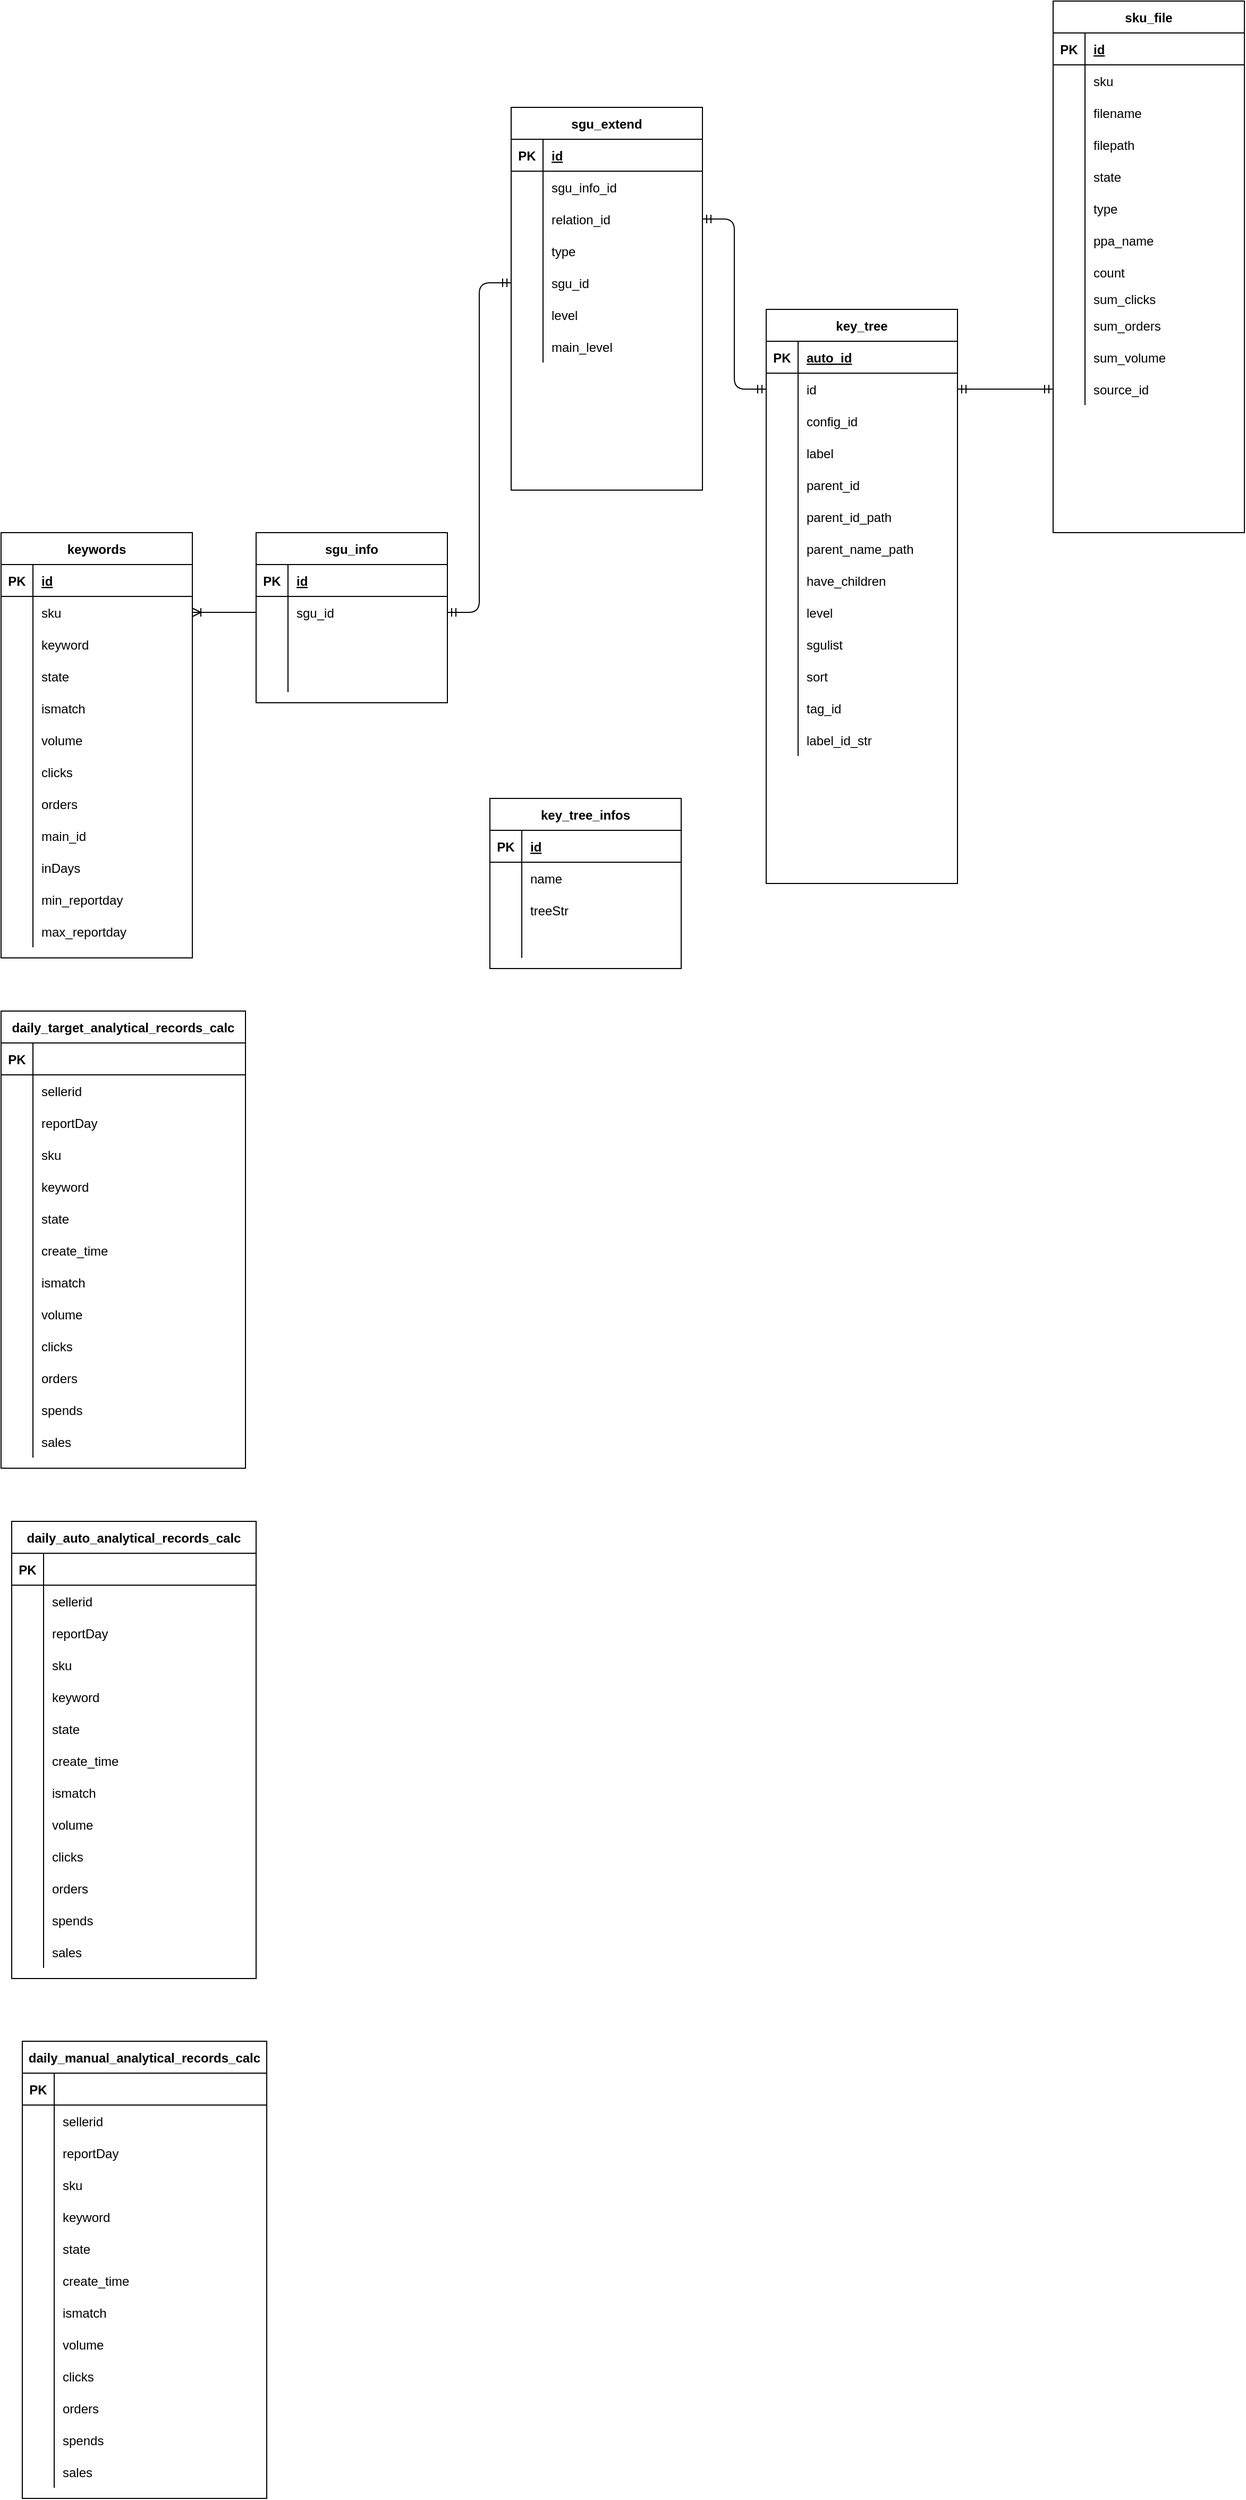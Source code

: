 <mxfile version="14.4.3" type="github" pages="2">
  <diagram id="T2c0JC1pG8qGvLofcxiz" name="Page-1">
    <mxGraphModel dx="1108" dy="2866" grid="1" gridSize="10" guides="1" tooltips="1" connect="1" arrows="1" fold="1" page="1" pageScale="1" pageWidth="827" pageHeight="1169" math="0" shadow="0">
      <root>
        <mxCell id="0" />
        <mxCell id="1" parent="0" />
        <mxCell id="lmjLTgkYBgZOz8Km2oB--86" value="" style="edgeStyle=entityRelationEdgeStyle;fontSize=12;html=1;endArrow=ERmandOne;startArrow=ERmandOne;" parent="1" source="lmjLTgkYBgZOz8Km2oB--60" target="lmjLTgkYBgZOz8Km2oB--5" edge="1">
          <mxGeometry width="100" height="100" relative="1" as="geometry">
            <mxPoint x="480" y="310" as="sourcePoint" />
            <mxPoint x="580" y="210" as="targetPoint" />
          </mxGeometry>
        </mxCell>
        <mxCell id="lmjLTgkYBgZOz8Km2oB--161" value="" style="edgeStyle=entityRelationEdgeStyle;fontSize=12;html=1;endArrow=ERmandOne;startArrow=ERmandOne;exitX=1;exitY=0.5;exitDx=0;exitDy=0;entryX=0;entryY=0.5;entryDx=0;entryDy=0;" parent="1" source="lmjLTgkYBgZOz8Km2oB--53" target="lmjLTgkYBgZOz8Km2oB--112" edge="1">
          <mxGeometry width="100" height="100" relative="1" as="geometry">
            <mxPoint x="520" y="220" as="sourcePoint" />
            <mxPoint x="620" y="120" as="targetPoint" />
          </mxGeometry>
        </mxCell>
        <mxCell id="PU8C4lSoChh2weEtVs2--3" value="" style="edgeStyle=entityRelationEdgeStyle;fontSize=12;html=1;endArrow=ERmandOne;startArrow=ERmandOne;entryX=0;entryY=0.5;entryDx=0;entryDy=0;exitX=1;exitY=0.5;exitDx=0;exitDy=0;" parent="1" source="lmjLTgkYBgZOz8Km2oB--112" target="lmjLTgkYBgZOz8Km2oB--105" edge="1">
          <mxGeometry width="100" height="100" relative="1" as="geometry">
            <mxPoint x="590" y="310" as="sourcePoint" />
            <mxPoint x="690" y="210" as="targetPoint" />
          </mxGeometry>
        </mxCell>
        <mxCell id="PU8C4lSoChh2weEtVs2--69" value="" style="edgeStyle=entityRelationEdgeStyle;fontSize=12;html=1;endArrow=ERoneToMany;exitX=0;exitY=0.5;exitDx=0;exitDy=0;entryX=1;entryY=0.5;entryDx=0;entryDy=0;" parent="1" source="lmjLTgkYBgZOz8Km2oB--5" target="PU8C4lSoChh2weEtVs2--8" edge="1">
          <mxGeometry width="100" height="100" relative="1" as="geometry">
            <mxPoint x="210" y="-570" as="sourcePoint" />
            <mxPoint x="310" y="-670" as="targetPoint" />
          </mxGeometry>
        </mxCell>
        <mxCell id="PU8C4lSoChh2weEtVs2--4" value="keywords" style="shape=table;startSize=30;container=1;collapsible=1;childLayout=tableLayout;fixedRows=1;rowLines=0;fontStyle=1;align=center;resizeLast=1;" parent="1" vertex="1">
          <mxGeometry x="20" y="-680" width="180" height="400" as="geometry" />
        </mxCell>
        <mxCell id="PU8C4lSoChh2weEtVs2--5" value="" style="shape=partialRectangle;collapsible=0;dropTarget=0;pointerEvents=0;fillColor=none;top=0;left=0;bottom=1;right=0;points=[[0,0.5],[1,0.5]];portConstraint=eastwest;" parent="PU8C4lSoChh2weEtVs2--4" vertex="1">
          <mxGeometry y="30" width="180" height="30" as="geometry" />
        </mxCell>
        <mxCell id="PU8C4lSoChh2weEtVs2--6" value="PK" style="shape=partialRectangle;connectable=0;fillColor=none;top=0;left=0;bottom=0;right=0;fontStyle=1;overflow=hidden;" parent="PU8C4lSoChh2weEtVs2--5" vertex="1">
          <mxGeometry width="30" height="30" as="geometry" />
        </mxCell>
        <mxCell id="PU8C4lSoChh2weEtVs2--7" value="id" style="shape=partialRectangle;connectable=0;fillColor=none;top=0;left=0;bottom=0;right=0;align=left;spacingLeft=6;fontStyle=5;overflow=hidden;" parent="PU8C4lSoChh2weEtVs2--5" vertex="1">
          <mxGeometry x="30" width="150" height="30" as="geometry" />
        </mxCell>
        <mxCell id="PU8C4lSoChh2weEtVs2--8" value="" style="shape=partialRectangle;collapsible=0;dropTarget=0;pointerEvents=0;fillColor=none;top=0;left=0;bottom=0;right=0;points=[[0,0.5],[1,0.5]];portConstraint=eastwest;" parent="PU8C4lSoChh2weEtVs2--4" vertex="1">
          <mxGeometry y="60" width="180" height="30" as="geometry" />
        </mxCell>
        <mxCell id="PU8C4lSoChh2weEtVs2--9" value="" style="shape=partialRectangle;connectable=0;fillColor=none;top=0;left=0;bottom=0;right=0;editable=1;overflow=hidden;" parent="PU8C4lSoChh2weEtVs2--8" vertex="1">
          <mxGeometry width="30" height="30" as="geometry" />
        </mxCell>
        <mxCell id="PU8C4lSoChh2weEtVs2--10" value="sku" style="shape=partialRectangle;connectable=0;fillColor=none;top=0;left=0;bottom=0;right=0;align=left;spacingLeft=6;overflow=hidden;" parent="PU8C4lSoChh2weEtVs2--8" vertex="1">
          <mxGeometry x="30" width="150" height="30" as="geometry" />
        </mxCell>
        <mxCell id="PU8C4lSoChh2weEtVs2--11" value="" style="shape=partialRectangle;collapsible=0;dropTarget=0;pointerEvents=0;fillColor=none;top=0;left=0;bottom=0;right=0;points=[[0,0.5],[1,0.5]];portConstraint=eastwest;" parent="PU8C4lSoChh2weEtVs2--4" vertex="1">
          <mxGeometry y="90" width="180" height="30" as="geometry" />
        </mxCell>
        <mxCell id="PU8C4lSoChh2weEtVs2--12" value="" style="shape=partialRectangle;connectable=0;fillColor=none;top=0;left=0;bottom=0;right=0;editable=1;overflow=hidden;" parent="PU8C4lSoChh2weEtVs2--11" vertex="1">
          <mxGeometry width="30" height="30" as="geometry" />
        </mxCell>
        <mxCell id="PU8C4lSoChh2weEtVs2--13" value="keyword" style="shape=partialRectangle;connectable=0;fillColor=none;top=0;left=0;bottom=0;right=0;align=left;spacingLeft=6;overflow=hidden;" parent="PU8C4lSoChh2weEtVs2--11" vertex="1">
          <mxGeometry x="30" width="150" height="30" as="geometry" />
        </mxCell>
        <mxCell id="PU8C4lSoChh2weEtVs2--14" value="" style="shape=partialRectangle;collapsible=0;dropTarget=0;pointerEvents=0;fillColor=none;top=0;left=0;bottom=0;right=0;points=[[0,0.5],[1,0.5]];portConstraint=eastwest;" parent="PU8C4lSoChh2weEtVs2--4" vertex="1">
          <mxGeometry y="120" width="180" height="30" as="geometry" />
        </mxCell>
        <mxCell id="PU8C4lSoChh2weEtVs2--15" value="" style="shape=partialRectangle;connectable=0;fillColor=none;top=0;left=0;bottom=0;right=0;editable=1;overflow=hidden;" parent="PU8C4lSoChh2weEtVs2--14" vertex="1">
          <mxGeometry width="30" height="30" as="geometry" />
        </mxCell>
        <mxCell id="PU8C4lSoChh2weEtVs2--16" value="state" style="shape=partialRectangle;connectable=0;fillColor=none;top=0;left=0;bottom=0;right=0;align=left;spacingLeft=6;overflow=hidden;" parent="PU8C4lSoChh2weEtVs2--14" vertex="1">
          <mxGeometry x="30" width="150" height="30" as="geometry" />
        </mxCell>
        <mxCell id="PU8C4lSoChh2weEtVs2--17" value="" style="shape=partialRectangle;collapsible=0;dropTarget=0;pointerEvents=0;fillColor=none;top=0;left=0;bottom=0;right=0;points=[[0,0.5],[1,0.5]];portConstraint=eastwest;" parent="PU8C4lSoChh2weEtVs2--4" vertex="1">
          <mxGeometry y="150" width="180" height="30" as="geometry" />
        </mxCell>
        <mxCell id="PU8C4lSoChh2weEtVs2--18" value="" style="shape=partialRectangle;connectable=0;fillColor=none;top=0;left=0;bottom=0;right=0;editable=1;overflow=hidden;" parent="PU8C4lSoChh2weEtVs2--17" vertex="1">
          <mxGeometry width="30" height="30" as="geometry" />
        </mxCell>
        <mxCell id="PU8C4lSoChh2weEtVs2--19" value="ismatch" style="shape=partialRectangle;connectable=0;fillColor=none;top=0;left=0;bottom=0;right=0;align=left;spacingLeft=6;overflow=hidden;" parent="PU8C4lSoChh2weEtVs2--17" vertex="1">
          <mxGeometry x="30" width="150" height="30" as="geometry" />
        </mxCell>
        <mxCell id="PU8C4lSoChh2weEtVs2--20" value="" style="shape=partialRectangle;collapsible=0;dropTarget=0;pointerEvents=0;fillColor=none;top=0;left=0;bottom=0;right=0;points=[[0,0.5],[1,0.5]];portConstraint=eastwest;" parent="PU8C4lSoChh2weEtVs2--4" vertex="1">
          <mxGeometry y="180" width="180" height="30" as="geometry" />
        </mxCell>
        <mxCell id="PU8C4lSoChh2weEtVs2--21" value="" style="shape=partialRectangle;connectable=0;fillColor=none;top=0;left=0;bottom=0;right=0;editable=1;overflow=hidden;" parent="PU8C4lSoChh2weEtVs2--20" vertex="1">
          <mxGeometry width="30" height="30" as="geometry" />
        </mxCell>
        <mxCell id="PU8C4lSoChh2weEtVs2--22" value="volume" style="shape=partialRectangle;connectable=0;fillColor=none;top=0;left=0;bottom=0;right=0;align=left;spacingLeft=6;overflow=hidden;" parent="PU8C4lSoChh2weEtVs2--20" vertex="1">
          <mxGeometry x="30" width="150" height="30" as="geometry" />
        </mxCell>
        <mxCell id="PU8C4lSoChh2weEtVs2--23" value="" style="shape=partialRectangle;collapsible=0;dropTarget=0;pointerEvents=0;fillColor=none;top=0;left=0;bottom=0;right=0;points=[[0,0.5],[1,0.5]];portConstraint=eastwest;" parent="PU8C4lSoChh2weEtVs2--4" vertex="1">
          <mxGeometry y="210" width="180" height="30" as="geometry" />
        </mxCell>
        <mxCell id="PU8C4lSoChh2weEtVs2--24" value="" style="shape=partialRectangle;connectable=0;fillColor=none;top=0;left=0;bottom=0;right=0;editable=1;overflow=hidden;" parent="PU8C4lSoChh2weEtVs2--23" vertex="1">
          <mxGeometry width="30" height="30" as="geometry" />
        </mxCell>
        <mxCell id="PU8C4lSoChh2weEtVs2--25" value="clicks" style="shape=partialRectangle;connectable=0;fillColor=none;top=0;left=0;bottom=0;right=0;align=left;spacingLeft=6;overflow=hidden;" parent="PU8C4lSoChh2weEtVs2--23" vertex="1">
          <mxGeometry x="30" width="150" height="30" as="geometry" />
        </mxCell>
        <mxCell id="PU8C4lSoChh2weEtVs2--26" value="" style="shape=partialRectangle;collapsible=0;dropTarget=0;pointerEvents=0;fillColor=none;top=0;left=0;bottom=0;right=0;points=[[0,0.5],[1,0.5]];portConstraint=eastwest;" parent="PU8C4lSoChh2weEtVs2--4" vertex="1">
          <mxGeometry y="240" width="180" height="30" as="geometry" />
        </mxCell>
        <mxCell id="PU8C4lSoChh2weEtVs2--27" value="" style="shape=partialRectangle;connectable=0;fillColor=none;top=0;left=0;bottom=0;right=0;editable=1;overflow=hidden;" parent="PU8C4lSoChh2weEtVs2--26" vertex="1">
          <mxGeometry width="30" height="30" as="geometry" />
        </mxCell>
        <mxCell id="PU8C4lSoChh2weEtVs2--28" value="orders" style="shape=partialRectangle;connectable=0;fillColor=none;top=0;left=0;bottom=0;right=0;align=left;spacingLeft=6;overflow=hidden;" parent="PU8C4lSoChh2weEtVs2--26" vertex="1">
          <mxGeometry x="30" width="150" height="30" as="geometry" />
        </mxCell>
        <mxCell id="PU8C4lSoChh2weEtVs2--54" value="" style="shape=partialRectangle;collapsible=0;dropTarget=0;pointerEvents=0;fillColor=none;top=0;left=0;bottom=0;right=0;points=[[0,0.5],[1,0.5]];portConstraint=eastwest;" parent="PU8C4lSoChh2weEtVs2--4" vertex="1">
          <mxGeometry y="270" width="180" height="30" as="geometry" />
        </mxCell>
        <mxCell id="PU8C4lSoChh2weEtVs2--55" value="" style="shape=partialRectangle;connectable=0;fillColor=none;top=0;left=0;bottom=0;right=0;editable=1;overflow=hidden;" parent="PU8C4lSoChh2weEtVs2--54" vertex="1">
          <mxGeometry width="30" height="30" as="geometry" />
        </mxCell>
        <mxCell id="PU8C4lSoChh2weEtVs2--56" value="main_id" style="shape=partialRectangle;connectable=0;fillColor=none;top=0;left=0;bottom=0;right=0;align=left;spacingLeft=6;overflow=hidden;" parent="PU8C4lSoChh2weEtVs2--54" vertex="1">
          <mxGeometry x="30" width="150" height="30" as="geometry" />
        </mxCell>
        <mxCell id="PU8C4lSoChh2weEtVs2--57" value="" style="shape=partialRectangle;collapsible=0;dropTarget=0;pointerEvents=0;fillColor=none;top=0;left=0;bottom=0;right=0;points=[[0,0.5],[1,0.5]];portConstraint=eastwest;" parent="PU8C4lSoChh2weEtVs2--4" vertex="1">
          <mxGeometry y="300" width="180" height="30" as="geometry" />
        </mxCell>
        <mxCell id="PU8C4lSoChh2weEtVs2--58" value="" style="shape=partialRectangle;connectable=0;fillColor=none;top=0;left=0;bottom=0;right=0;editable=1;overflow=hidden;" parent="PU8C4lSoChh2weEtVs2--57" vertex="1">
          <mxGeometry width="30" height="30" as="geometry" />
        </mxCell>
        <mxCell id="PU8C4lSoChh2weEtVs2--59" value="inDays" style="shape=partialRectangle;connectable=0;fillColor=none;top=0;left=0;bottom=0;right=0;align=left;spacingLeft=6;overflow=hidden;" parent="PU8C4lSoChh2weEtVs2--57" vertex="1">
          <mxGeometry x="30" width="150" height="30" as="geometry" />
        </mxCell>
        <mxCell id="PU8C4lSoChh2weEtVs2--60" value="" style="shape=partialRectangle;collapsible=0;dropTarget=0;pointerEvents=0;fillColor=none;top=0;left=0;bottom=0;right=0;points=[[0,0.5],[1,0.5]];portConstraint=eastwest;" parent="PU8C4lSoChh2weEtVs2--4" vertex="1">
          <mxGeometry y="330" width="180" height="30" as="geometry" />
        </mxCell>
        <mxCell id="PU8C4lSoChh2weEtVs2--61" value="" style="shape=partialRectangle;connectable=0;fillColor=none;top=0;left=0;bottom=0;right=0;editable=1;overflow=hidden;" parent="PU8C4lSoChh2weEtVs2--60" vertex="1">
          <mxGeometry width="30" height="30" as="geometry" />
        </mxCell>
        <mxCell id="PU8C4lSoChh2weEtVs2--62" value="min_reportday" style="shape=partialRectangle;connectable=0;fillColor=none;top=0;left=0;bottom=0;right=0;align=left;spacingLeft=6;overflow=hidden;" parent="PU8C4lSoChh2weEtVs2--60" vertex="1">
          <mxGeometry x="30" width="150" height="30" as="geometry" />
        </mxCell>
        <mxCell id="PU8C4lSoChh2weEtVs2--63" value="" style="shape=partialRectangle;collapsible=0;dropTarget=0;pointerEvents=0;fillColor=none;top=0;left=0;bottom=0;right=0;points=[[0,0.5],[1,0.5]];portConstraint=eastwest;" parent="PU8C4lSoChh2weEtVs2--4" vertex="1">
          <mxGeometry y="360" width="180" height="30" as="geometry" />
        </mxCell>
        <mxCell id="PU8C4lSoChh2weEtVs2--64" value="" style="shape=partialRectangle;connectable=0;fillColor=none;top=0;left=0;bottom=0;right=0;editable=1;overflow=hidden;" parent="PU8C4lSoChh2weEtVs2--63" vertex="1">
          <mxGeometry width="30" height="30" as="geometry" />
        </mxCell>
        <mxCell id="PU8C4lSoChh2weEtVs2--65" value="max_reportday" style="shape=partialRectangle;connectable=0;fillColor=none;top=0;left=0;bottom=0;right=0;align=left;spacingLeft=6;overflow=hidden;" parent="PU8C4lSoChh2weEtVs2--63" vertex="1">
          <mxGeometry x="30" width="150" height="30" as="geometry" />
        </mxCell>
        <mxCell id="lmjLTgkYBgZOz8Km2oB--148" value="key_tree_infos" style="shape=table;startSize=30;container=1;collapsible=1;childLayout=tableLayout;fixedRows=1;rowLines=0;fontStyle=1;align=center;resizeLast=1;fillColor=none;" parent="1" vertex="1">
          <mxGeometry x="480" y="-430" width="180" height="160" as="geometry" />
        </mxCell>
        <mxCell id="lmjLTgkYBgZOz8Km2oB--149" value="" style="shape=partialRectangle;collapsible=0;dropTarget=0;pointerEvents=0;fillColor=none;top=0;left=0;bottom=1;right=0;points=[[0,0.5],[1,0.5]];portConstraint=eastwest;" parent="lmjLTgkYBgZOz8Km2oB--148" vertex="1">
          <mxGeometry y="30" width="180" height="30" as="geometry" />
        </mxCell>
        <mxCell id="lmjLTgkYBgZOz8Km2oB--150" value="PK" style="shape=partialRectangle;connectable=0;fillColor=none;top=0;left=0;bottom=0;right=0;fontStyle=1;overflow=hidden;" parent="lmjLTgkYBgZOz8Km2oB--149" vertex="1">
          <mxGeometry width="30" height="30" as="geometry" />
        </mxCell>
        <mxCell id="lmjLTgkYBgZOz8Km2oB--151" value="id" style="shape=partialRectangle;connectable=0;fillColor=none;top=0;left=0;bottom=0;right=0;align=left;spacingLeft=6;fontStyle=5;overflow=hidden;" parent="lmjLTgkYBgZOz8Km2oB--149" vertex="1">
          <mxGeometry x="30" width="150" height="30" as="geometry" />
        </mxCell>
        <mxCell id="lmjLTgkYBgZOz8Km2oB--152" value="" style="shape=partialRectangle;collapsible=0;dropTarget=0;pointerEvents=0;fillColor=none;top=0;left=0;bottom=0;right=0;points=[[0,0.5],[1,0.5]];portConstraint=eastwest;" parent="lmjLTgkYBgZOz8Km2oB--148" vertex="1">
          <mxGeometry y="60" width="180" height="30" as="geometry" />
        </mxCell>
        <mxCell id="lmjLTgkYBgZOz8Km2oB--153" value="" style="shape=partialRectangle;connectable=0;fillColor=none;top=0;left=0;bottom=0;right=0;editable=1;overflow=hidden;" parent="lmjLTgkYBgZOz8Km2oB--152" vertex="1">
          <mxGeometry width="30" height="30" as="geometry" />
        </mxCell>
        <mxCell id="lmjLTgkYBgZOz8Km2oB--154" value="name" style="shape=partialRectangle;connectable=0;fillColor=none;top=0;left=0;bottom=0;right=0;align=left;spacingLeft=6;overflow=hidden;" parent="lmjLTgkYBgZOz8Km2oB--152" vertex="1">
          <mxGeometry x="30" width="150" height="30" as="geometry" />
        </mxCell>
        <mxCell id="lmjLTgkYBgZOz8Km2oB--155" value="" style="shape=partialRectangle;collapsible=0;dropTarget=0;pointerEvents=0;fillColor=none;top=0;left=0;bottom=0;right=0;points=[[0,0.5],[1,0.5]];portConstraint=eastwest;" parent="lmjLTgkYBgZOz8Km2oB--148" vertex="1">
          <mxGeometry y="90" width="180" height="30" as="geometry" />
        </mxCell>
        <mxCell id="lmjLTgkYBgZOz8Km2oB--156" value="" style="shape=partialRectangle;connectable=0;fillColor=none;top=0;left=0;bottom=0;right=0;editable=1;overflow=hidden;" parent="lmjLTgkYBgZOz8Km2oB--155" vertex="1">
          <mxGeometry width="30" height="30" as="geometry" />
        </mxCell>
        <mxCell id="lmjLTgkYBgZOz8Km2oB--157" value="treeStr" style="shape=partialRectangle;connectable=0;fillColor=none;top=0;left=0;bottom=0;right=0;align=left;spacingLeft=6;overflow=hidden;" parent="lmjLTgkYBgZOz8Km2oB--155" vertex="1">
          <mxGeometry x="30" width="150" height="30" as="geometry" />
        </mxCell>
        <mxCell id="lmjLTgkYBgZOz8Km2oB--158" value="" style="shape=partialRectangle;collapsible=0;dropTarget=0;pointerEvents=0;fillColor=none;top=0;left=0;bottom=0;right=0;points=[[0,0.5],[1,0.5]];portConstraint=eastwest;" parent="lmjLTgkYBgZOz8Km2oB--148" vertex="1">
          <mxGeometry y="120" width="180" height="30" as="geometry" />
        </mxCell>
        <mxCell id="lmjLTgkYBgZOz8Km2oB--159" value="" style="shape=partialRectangle;connectable=0;fillColor=none;top=0;left=0;bottom=0;right=0;editable=1;overflow=hidden;" parent="lmjLTgkYBgZOz8Km2oB--158" vertex="1">
          <mxGeometry width="30" height="30" as="geometry" />
        </mxCell>
        <mxCell id="lmjLTgkYBgZOz8Km2oB--160" value="" style="shape=partialRectangle;connectable=0;fillColor=none;top=0;left=0;bottom=0;right=0;align=left;spacingLeft=6;overflow=hidden;" parent="lmjLTgkYBgZOz8Km2oB--158" vertex="1">
          <mxGeometry x="30" width="150" height="30" as="geometry" />
        </mxCell>
        <mxCell id="lmjLTgkYBgZOz8Km2oB--1" value="sgu_info" style="shape=table;startSize=30;container=1;collapsible=1;childLayout=tableLayout;fixedRows=1;rowLines=0;fontStyle=1;align=center;resizeLast=1;" parent="1" vertex="1">
          <mxGeometry x="260" y="-680" width="180" height="160" as="geometry">
            <mxRectangle x="30" y="80" width="80" height="30" as="alternateBounds" />
          </mxGeometry>
        </mxCell>
        <mxCell id="lmjLTgkYBgZOz8Km2oB--2" value="" style="shape=partialRectangle;collapsible=0;dropTarget=0;pointerEvents=0;fillColor=none;top=0;left=0;bottom=1;right=0;points=[[0,0.5],[1,0.5]];portConstraint=eastwest;" parent="lmjLTgkYBgZOz8Km2oB--1" vertex="1">
          <mxGeometry y="30" width="180" height="30" as="geometry" />
        </mxCell>
        <mxCell id="lmjLTgkYBgZOz8Km2oB--3" value="PK" style="shape=partialRectangle;connectable=0;fillColor=none;top=0;left=0;bottom=0;right=0;fontStyle=1;overflow=hidden;" parent="lmjLTgkYBgZOz8Km2oB--2" vertex="1">
          <mxGeometry width="30" height="30" as="geometry" />
        </mxCell>
        <mxCell id="lmjLTgkYBgZOz8Km2oB--4" value="id" style="shape=partialRectangle;connectable=0;fillColor=none;top=0;left=0;bottom=0;right=0;align=left;spacingLeft=6;fontStyle=5;overflow=hidden;" parent="lmjLTgkYBgZOz8Km2oB--2" vertex="1">
          <mxGeometry x="30" width="150" height="30" as="geometry" />
        </mxCell>
        <mxCell id="lmjLTgkYBgZOz8Km2oB--5" value="" style="shape=partialRectangle;collapsible=0;dropTarget=0;pointerEvents=0;fillColor=none;top=0;left=0;bottom=0;right=0;points=[[0,0.5],[1,0.5]];portConstraint=eastwest;" parent="lmjLTgkYBgZOz8Km2oB--1" vertex="1">
          <mxGeometry y="60" width="180" height="30" as="geometry" />
        </mxCell>
        <mxCell id="lmjLTgkYBgZOz8Km2oB--6" value="" style="shape=partialRectangle;connectable=0;fillColor=none;top=0;left=0;bottom=0;right=0;editable=1;overflow=hidden;" parent="lmjLTgkYBgZOz8Km2oB--5" vertex="1">
          <mxGeometry width="30" height="30" as="geometry" />
        </mxCell>
        <mxCell id="lmjLTgkYBgZOz8Km2oB--7" value="sgu_id" style="shape=partialRectangle;connectable=0;fillColor=none;top=0;left=0;bottom=0;right=0;align=left;spacingLeft=6;overflow=hidden;" parent="lmjLTgkYBgZOz8Km2oB--5" vertex="1">
          <mxGeometry x="30" width="150" height="30" as="geometry" />
        </mxCell>
        <mxCell id="lmjLTgkYBgZOz8Km2oB--8" value="" style="shape=partialRectangle;collapsible=0;dropTarget=0;pointerEvents=0;fillColor=none;top=0;left=0;bottom=0;right=0;points=[[0,0.5],[1,0.5]];portConstraint=eastwest;" parent="lmjLTgkYBgZOz8Km2oB--1" vertex="1">
          <mxGeometry y="90" width="180" height="30" as="geometry" />
        </mxCell>
        <mxCell id="lmjLTgkYBgZOz8Km2oB--9" value="" style="shape=partialRectangle;connectable=0;fillColor=none;top=0;left=0;bottom=0;right=0;editable=1;overflow=hidden;" parent="lmjLTgkYBgZOz8Km2oB--8" vertex="1">
          <mxGeometry width="30" height="30" as="geometry" />
        </mxCell>
        <mxCell id="lmjLTgkYBgZOz8Km2oB--10" value="" style="shape=partialRectangle;connectable=0;fillColor=none;top=0;left=0;bottom=0;right=0;align=left;spacingLeft=6;overflow=hidden;" parent="lmjLTgkYBgZOz8Km2oB--8" vertex="1">
          <mxGeometry x="30" width="150" height="30" as="geometry" />
        </mxCell>
        <mxCell id="lmjLTgkYBgZOz8Km2oB--11" value="" style="shape=partialRectangle;collapsible=0;dropTarget=0;pointerEvents=0;fillColor=none;top=0;left=0;bottom=0;right=0;points=[[0,0.5],[1,0.5]];portConstraint=eastwest;" parent="lmjLTgkYBgZOz8Km2oB--1" vertex="1">
          <mxGeometry y="120" width="180" height="30" as="geometry" />
        </mxCell>
        <mxCell id="lmjLTgkYBgZOz8Km2oB--12" value="" style="shape=partialRectangle;connectable=0;fillColor=none;top=0;left=0;bottom=0;right=0;editable=1;overflow=hidden;" parent="lmjLTgkYBgZOz8Km2oB--11" vertex="1">
          <mxGeometry width="30" height="30" as="geometry" />
        </mxCell>
        <mxCell id="lmjLTgkYBgZOz8Km2oB--13" value="" style="shape=partialRectangle;connectable=0;fillColor=none;top=0;left=0;bottom=0;right=0;align=left;spacingLeft=6;overflow=hidden;" parent="lmjLTgkYBgZOz8Km2oB--11" vertex="1">
          <mxGeometry x="30" width="150" height="30" as="geometry" />
        </mxCell>
        <mxCell id="lmjLTgkYBgZOz8Km2oB--46" value="sgu_extend" style="shape=table;startSize=30;container=1;collapsible=1;childLayout=tableLayout;fixedRows=1;rowLines=0;fontStyle=1;align=center;resizeLast=1;fillColor=none;" parent="1" vertex="1">
          <mxGeometry x="500" y="-1080" width="180" height="360" as="geometry">
            <mxRectangle x="570" y="75" width="60" height="30" as="alternateBounds" />
          </mxGeometry>
        </mxCell>
        <mxCell id="lmjLTgkYBgZOz8Km2oB--47" value="" style="shape=partialRectangle;collapsible=0;dropTarget=0;pointerEvents=0;fillColor=none;top=0;left=0;bottom=1;right=0;points=[[0,0.5],[1,0.5]];portConstraint=eastwest;" parent="lmjLTgkYBgZOz8Km2oB--46" vertex="1">
          <mxGeometry y="30" width="180" height="30" as="geometry" />
        </mxCell>
        <mxCell id="lmjLTgkYBgZOz8Km2oB--48" value="PK" style="shape=partialRectangle;connectable=0;fillColor=none;top=0;left=0;bottom=0;right=0;fontStyle=1;overflow=hidden;" parent="lmjLTgkYBgZOz8Km2oB--47" vertex="1">
          <mxGeometry width="30" height="30" as="geometry" />
        </mxCell>
        <mxCell id="lmjLTgkYBgZOz8Km2oB--49" value="id" style="shape=partialRectangle;connectable=0;fillColor=none;top=0;left=0;bottom=0;right=0;align=left;spacingLeft=6;fontStyle=5;overflow=hidden;" parent="lmjLTgkYBgZOz8Km2oB--47" vertex="1">
          <mxGeometry x="30" width="150" height="30" as="geometry" />
        </mxCell>
        <mxCell id="lmjLTgkYBgZOz8Km2oB--50" value="" style="shape=partialRectangle;collapsible=0;dropTarget=0;pointerEvents=0;fillColor=none;top=0;left=0;bottom=0;right=0;points=[[0,0.5],[1,0.5]];portConstraint=eastwest;" parent="lmjLTgkYBgZOz8Km2oB--46" vertex="1">
          <mxGeometry y="60" width="180" height="30" as="geometry" />
        </mxCell>
        <mxCell id="lmjLTgkYBgZOz8Km2oB--51" value="" style="shape=partialRectangle;connectable=0;fillColor=none;top=0;left=0;bottom=0;right=0;editable=1;overflow=hidden;" parent="lmjLTgkYBgZOz8Km2oB--50" vertex="1">
          <mxGeometry width="30" height="30" as="geometry" />
        </mxCell>
        <mxCell id="lmjLTgkYBgZOz8Km2oB--52" value="sgu_info_id" style="shape=partialRectangle;connectable=0;fillColor=none;top=0;left=0;bottom=0;right=0;align=left;spacingLeft=6;overflow=hidden;" parent="lmjLTgkYBgZOz8Km2oB--50" vertex="1">
          <mxGeometry x="30" width="150" height="30" as="geometry" />
        </mxCell>
        <mxCell id="lmjLTgkYBgZOz8Km2oB--53" value="" style="shape=partialRectangle;collapsible=0;dropTarget=0;pointerEvents=0;fillColor=none;top=0;left=0;bottom=0;right=0;points=[[0,0.5],[1,0.5]];portConstraint=eastwest;" parent="lmjLTgkYBgZOz8Km2oB--46" vertex="1">
          <mxGeometry y="90" width="180" height="30" as="geometry" />
        </mxCell>
        <mxCell id="lmjLTgkYBgZOz8Km2oB--54" value="" style="shape=partialRectangle;connectable=0;fillColor=none;top=0;left=0;bottom=0;right=0;editable=1;overflow=hidden;" parent="lmjLTgkYBgZOz8Km2oB--53" vertex="1">
          <mxGeometry width="30" height="30" as="geometry" />
        </mxCell>
        <mxCell id="lmjLTgkYBgZOz8Km2oB--55" value="relation_id" style="shape=partialRectangle;connectable=0;fillColor=none;top=0;left=0;bottom=0;right=0;align=left;spacingLeft=6;overflow=hidden;" parent="lmjLTgkYBgZOz8Km2oB--53" vertex="1">
          <mxGeometry x="30" width="150" height="30" as="geometry" />
        </mxCell>
        <mxCell id="lmjLTgkYBgZOz8Km2oB--56" value="" style="shape=partialRectangle;collapsible=0;dropTarget=0;pointerEvents=0;fillColor=none;top=0;left=0;bottom=0;right=0;points=[[0,0.5],[1,0.5]];portConstraint=eastwest;" parent="lmjLTgkYBgZOz8Km2oB--46" vertex="1">
          <mxGeometry y="120" width="180" height="30" as="geometry" />
        </mxCell>
        <mxCell id="lmjLTgkYBgZOz8Km2oB--57" value="" style="shape=partialRectangle;connectable=0;fillColor=none;top=0;left=0;bottom=0;right=0;editable=1;overflow=hidden;" parent="lmjLTgkYBgZOz8Km2oB--56" vertex="1">
          <mxGeometry width="30" height="30" as="geometry" />
        </mxCell>
        <mxCell id="lmjLTgkYBgZOz8Km2oB--58" value="type" style="shape=partialRectangle;connectable=0;fillColor=none;top=0;left=0;bottom=0;right=0;align=left;spacingLeft=6;overflow=hidden;" parent="lmjLTgkYBgZOz8Km2oB--56" vertex="1">
          <mxGeometry x="30" width="150" height="30" as="geometry" />
        </mxCell>
        <mxCell id="lmjLTgkYBgZOz8Km2oB--60" value="" style="shape=partialRectangle;collapsible=0;dropTarget=0;pointerEvents=0;fillColor=none;top=0;left=0;bottom=0;right=0;points=[[0,0.5],[1,0.5]];portConstraint=eastwest;" parent="lmjLTgkYBgZOz8Km2oB--46" vertex="1">
          <mxGeometry y="150" width="180" height="30" as="geometry" />
        </mxCell>
        <mxCell id="lmjLTgkYBgZOz8Km2oB--61" value="" style="shape=partialRectangle;connectable=0;fillColor=none;top=0;left=0;bottom=0;right=0;editable=1;overflow=hidden;" parent="lmjLTgkYBgZOz8Km2oB--60" vertex="1">
          <mxGeometry width="30" height="30" as="geometry" />
        </mxCell>
        <mxCell id="lmjLTgkYBgZOz8Km2oB--62" value="sgu_id" style="shape=partialRectangle;connectable=0;fillColor=none;top=0;left=0;bottom=0;right=0;align=left;spacingLeft=6;overflow=hidden;" parent="lmjLTgkYBgZOz8Km2oB--60" vertex="1">
          <mxGeometry x="30" width="150" height="30" as="geometry" />
        </mxCell>
        <mxCell id="lmjLTgkYBgZOz8Km2oB--79" value="" style="shape=partialRectangle;collapsible=0;dropTarget=0;pointerEvents=0;fillColor=none;top=0;left=0;bottom=0;right=0;points=[[0,0.5],[1,0.5]];portConstraint=eastwest;" parent="lmjLTgkYBgZOz8Km2oB--46" vertex="1">
          <mxGeometry y="180" width="180" height="30" as="geometry" />
        </mxCell>
        <mxCell id="lmjLTgkYBgZOz8Km2oB--80" value="" style="shape=partialRectangle;connectable=0;fillColor=none;top=0;left=0;bottom=0;right=0;editable=1;overflow=hidden;" parent="lmjLTgkYBgZOz8Km2oB--79" vertex="1">
          <mxGeometry width="30" height="30" as="geometry" />
        </mxCell>
        <mxCell id="lmjLTgkYBgZOz8Km2oB--81" value="level" style="shape=partialRectangle;connectable=0;fillColor=none;top=0;left=0;bottom=0;right=0;align=left;spacingLeft=6;overflow=hidden;" parent="lmjLTgkYBgZOz8Km2oB--79" vertex="1">
          <mxGeometry x="30" width="150" height="30" as="geometry" />
        </mxCell>
        <mxCell id="lmjLTgkYBgZOz8Km2oB--82" value="" style="shape=partialRectangle;collapsible=0;dropTarget=0;pointerEvents=0;fillColor=none;top=0;left=0;bottom=0;right=0;points=[[0,0.5],[1,0.5]];portConstraint=eastwest;" parent="lmjLTgkYBgZOz8Km2oB--46" vertex="1">
          <mxGeometry y="210" width="180" height="30" as="geometry" />
        </mxCell>
        <mxCell id="lmjLTgkYBgZOz8Km2oB--83" value="" style="shape=partialRectangle;connectable=0;fillColor=none;top=0;left=0;bottom=0;right=0;editable=1;overflow=hidden;" parent="lmjLTgkYBgZOz8Km2oB--82" vertex="1">
          <mxGeometry width="30" height="30" as="geometry" />
        </mxCell>
        <mxCell id="lmjLTgkYBgZOz8Km2oB--84" value="main_level" style="shape=partialRectangle;connectable=0;fillColor=none;top=0;left=0;bottom=0;right=0;align=left;spacingLeft=6;overflow=hidden;" parent="lmjLTgkYBgZOz8Km2oB--82" vertex="1">
          <mxGeometry x="30" width="150" height="30" as="geometry" />
        </mxCell>
        <mxCell id="lmjLTgkYBgZOz8Km2oB--108" value="key_tree" style="shape=table;startSize=30;container=1;collapsible=1;childLayout=tableLayout;fixedRows=1;rowLines=0;fontStyle=1;align=center;resizeLast=1;fillColor=none;" parent="1" vertex="1">
          <mxGeometry x="740" y="-890" width="180" height="540" as="geometry">
            <mxRectangle x="570" y="75" width="60" height="30" as="alternateBounds" />
          </mxGeometry>
        </mxCell>
        <mxCell id="lmjLTgkYBgZOz8Km2oB--109" value="" style="shape=partialRectangle;collapsible=0;dropTarget=0;pointerEvents=0;fillColor=none;top=0;left=0;bottom=1;right=0;points=[[0,0.5],[1,0.5]];portConstraint=eastwest;" parent="lmjLTgkYBgZOz8Km2oB--108" vertex="1">
          <mxGeometry y="30" width="180" height="30" as="geometry" />
        </mxCell>
        <mxCell id="lmjLTgkYBgZOz8Km2oB--110" value="PK" style="shape=partialRectangle;connectable=0;fillColor=none;top=0;left=0;bottom=0;right=0;fontStyle=1;overflow=hidden;" parent="lmjLTgkYBgZOz8Km2oB--109" vertex="1">
          <mxGeometry width="30" height="30" as="geometry" />
        </mxCell>
        <mxCell id="lmjLTgkYBgZOz8Km2oB--111" value="auto_id" style="shape=partialRectangle;connectable=0;fillColor=none;top=0;left=0;bottom=0;right=0;align=left;spacingLeft=6;fontStyle=5;overflow=hidden;" parent="lmjLTgkYBgZOz8Km2oB--109" vertex="1">
          <mxGeometry x="30" width="150" height="30" as="geometry" />
        </mxCell>
        <mxCell id="lmjLTgkYBgZOz8Km2oB--112" value="" style="shape=partialRectangle;collapsible=0;dropTarget=0;pointerEvents=0;fillColor=none;top=0;left=0;bottom=0;right=0;points=[[0,0.5],[1,0.5]];portConstraint=eastwest;" parent="lmjLTgkYBgZOz8Km2oB--108" vertex="1">
          <mxGeometry y="60" width="180" height="30" as="geometry" />
        </mxCell>
        <mxCell id="lmjLTgkYBgZOz8Km2oB--113" value="" style="shape=partialRectangle;connectable=0;fillColor=none;top=0;left=0;bottom=0;right=0;editable=1;overflow=hidden;" parent="lmjLTgkYBgZOz8Km2oB--112" vertex="1">
          <mxGeometry width="30" height="30" as="geometry" />
        </mxCell>
        <mxCell id="lmjLTgkYBgZOz8Km2oB--114" value="id" style="shape=partialRectangle;connectable=0;fillColor=none;top=0;left=0;bottom=0;right=0;align=left;spacingLeft=6;overflow=hidden;" parent="lmjLTgkYBgZOz8Km2oB--112" vertex="1">
          <mxGeometry x="30" width="150" height="30" as="geometry" />
        </mxCell>
        <mxCell id="lmjLTgkYBgZOz8Km2oB--115" value="" style="shape=partialRectangle;collapsible=0;dropTarget=0;pointerEvents=0;fillColor=none;top=0;left=0;bottom=0;right=0;points=[[0,0.5],[1,0.5]];portConstraint=eastwest;" parent="lmjLTgkYBgZOz8Km2oB--108" vertex="1">
          <mxGeometry y="90" width="180" height="30" as="geometry" />
        </mxCell>
        <mxCell id="lmjLTgkYBgZOz8Km2oB--116" value="" style="shape=partialRectangle;connectable=0;fillColor=none;top=0;left=0;bottom=0;right=0;editable=1;overflow=hidden;" parent="lmjLTgkYBgZOz8Km2oB--115" vertex="1">
          <mxGeometry width="30" height="30" as="geometry" />
        </mxCell>
        <mxCell id="lmjLTgkYBgZOz8Km2oB--117" value="config_id" style="shape=partialRectangle;connectable=0;fillColor=none;top=0;left=0;bottom=0;right=0;align=left;spacingLeft=6;overflow=hidden;" parent="lmjLTgkYBgZOz8Km2oB--115" vertex="1">
          <mxGeometry x="30" width="150" height="30" as="geometry" />
        </mxCell>
        <mxCell id="lmjLTgkYBgZOz8Km2oB--118" value="" style="shape=partialRectangle;collapsible=0;dropTarget=0;pointerEvents=0;fillColor=none;top=0;left=0;bottom=0;right=0;points=[[0,0.5],[1,0.5]];portConstraint=eastwest;" parent="lmjLTgkYBgZOz8Km2oB--108" vertex="1">
          <mxGeometry y="120" width="180" height="30" as="geometry" />
        </mxCell>
        <mxCell id="lmjLTgkYBgZOz8Km2oB--119" value="" style="shape=partialRectangle;connectable=0;fillColor=none;top=0;left=0;bottom=0;right=0;editable=1;overflow=hidden;" parent="lmjLTgkYBgZOz8Km2oB--118" vertex="1">
          <mxGeometry width="30" height="30" as="geometry" />
        </mxCell>
        <mxCell id="lmjLTgkYBgZOz8Km2oB--120" value="label" style="shape=partialRectangle;connectable=0;fillColor=none;top=0;left=0;bottom=0;right=0;align=left;spacingLeft=6;overflow=hidden;" parent="lmjLTgkYBgZOz8Km2oB--118" vertex="1">
          <mxGeometry x="30" width="150" height="30" as="geometry" />
        </mxCell>
        <mxCell id="lmjLTgkYBgZOz8Km2oB--121" value="" style="shape=partialRectangle;collapsible=0;dropTarget=0;pointerEvents=0;fillColor=none;top=0;left=0;bottom=0;right=0;points=[[0,0.5],[1,0.5]];portConstraint=eastwest;" parent="lmjLTgkYBgZOz8Km2oB--108" vertex="1">
          <mxGeometry y="150" width="180" height="30" as="geometry" />
        </mxCell>
        <mxCell id="lmjLTgkYBgZOz8Km2oB--122" value="" style="shape=partialRectangle;connectable=0;fillColor=none;top=0;left=0;bottom=0;right=0;editable=1;overflow=hidden;" parent="lmjLTgkYBgZOz8Km2oB--121" vertex="1">
          <mxGeometry width="30" height="30" as="geometry" />
        </mxCell>
        <mxCell id="lmjLTgkYBgZOz8Km2oB--123" value="parent_id" style="shape=partialRectangle;connectable=0;fillColor=none;top=0;left=0;bottom=0;right=0;align=left;spacingLeft=6;overflow=hidden;" parent="lmjLTgkYBgZOz8Km2oB--121" vertex="1">
          <mxGeometry x="30" width="150" height="30" as="geometry" />
        </mxCell>
        <mxCell id="lmjLTgkYBgZOz8Km2oB--124" value="" style="shape=partialRectangle;collapsible=0;dropTarget=0;pointerEvents=0;fillColor=none;top=0;left=0;bottom=0;right=0;points=[[0,0.5],[1,0.5]];portConstraint=eastwest;" parent="lmjLTgkYBgZOz8Km2oB--108" vertex="1">
          <mxGeometry y="180" width="180" height="30" as="geometry" />
        </mxCell>
        <mxCell id="lmjLTgkYBgZOz8Km2oB--125" value="" style="shape=partialRectangle;connectable=0;fillColor=none;top=0;left=0;bottom=0;right=0;editable=1;overflow=hidden;" parent="lmjLTgkYBgZOz8Km2oB--124" vertex="1">
          <mxGeometry width="30" height="30" as="geometry" />
        </mxCell>
        <mxCell id="lmjLTgkYBgZOz8Km2oB--126" value="parent_id_path" style="shape=partialRectangle;connectable=0;fillColor=none;top=0;left=0;bottom=0;right=0;align=left;spacingLeft=6;overflow=hidden;" parent="lmjLTgkYBgZOz8Km2oB--124" vertex="1">
          <mxGeometry x="30" width="150" height="30" as="geometry" />
        </mxCell>
        <mxCell id="lmjLTgkYBgZOz8Km2oB--127" value="" style="shape=partialRectangle;collapsible=0;dropTarget=0;pointerEvents=0;fillColor=none;top=0;left=0;bottom=0;right=0;points=[[0,0.5],[1,0.5]];portConstraint=eastwest;" parent="lmjLTgkYBgZOz8Km2oB--108" vertex="1">
          <mxGeometry y="210" width="180" height="30" as="geometry" />
        </mxCell>
        <mxCell id="lmjLTgkYBgZOz8Km2oB--128" value="" style="shape=partialRectangle;connectable=0;fillColor=none;top=0;left=0;bottom=0;right=0;editable=1;overflow=hidden;" parent="lmjLTgkYBgZOz8Km2oB--127" vertex="1">
          <mxGeometry width="30" height="30" as="geometry" />
        </mxCell>
        <mxCell id="lmjLTgkYBgZOz8Km2oB--129" value="parent_name_path" style="shape=partialRectangle;connectable=0;fillColor=none;top=0;left=0;bottom=0;right=0;align=left;spacingLeft=6;overflow=hidden;" parent="lmjLTgkYBgZOz8Km2oB--127" vertex="1">
          <mxGeometry x="30" width="150" height="30" as="geometry" />
        </mxCell>
        <mxCell id="lmjLTgkYBgZOz8Km2oB--130" value="" style="shape=partialRectangle;collapsible=0;dropTarget=0;pointerEvents=0;fillColor=none;top=0;left=0;bottom=0;right=0;points=[[0,0.5],[1,0.5]];portConstraint=eastwest;" parent="lmjLTgkYBgZOz8Km2oB--108" vertex="1">
          <mxGeometry y="240" width="180" height="30" as="geometry" />
        </mxCell>
        <mxCell id="lmjLTgkYBgZOz8Km2oB--131" value="" style="shape=partialRectangle;connectable=0;fillColor=none;top=0;left=0;bottom=0;right=0;editable=1;overflow=hidden;" parent="lmjLTgkYBgZOz8Km2oB--130" vertex="1">
          <mxGeometry width="30" height="30" as="geometry" />
        </mxCell>
        <mxCell id="lmjLTgkYBgZOz8Km2oB--132" value="have_children" style="shape=partialRectangle;connectable=0;fillColor=none;top=0;left=0;bottom=0;right=0;align=left;spacingLeft=6;overflow=hidden;" parent="lmjLTgkYBgZOz8Km2oB--130" vertex="1">
          <mxGeometry x="30" width="150" height="30" as="geometry" />
        </mxCell>
        <mxCell id="lmjLTgkYBgZOz8Km2oB--133" value="" style="shape=partialRectangle;collapsible=0;dropTarget=0;pointerEvents=0;fillColor=none;top=0;left=0;bottom=0;right=0;points=[[0,0.5],[1,0.5]];portConstraint=eastwest;" parent="lmjLTgkYBgZOz8Km2oB--108" vertex="1">
          <mxGeometry y="270" width="180" height="30" as="geometry" />
        </mxCell>
        <mxCell id="lmjLTgkYBgZOz8Km2oB--134" value="" style="shape=partialRectangle;connectable=0;fillColor=none;top=0;left=0;bottom=0;right=0;editable=1;overflow=hidden;" parent="lmjLTgkYBgZOz8Km2oB--133" vertex="1">
          <mxGeometry width="30" height="30" as="geometry" />
        </mxCell>
        <mxCell id="lmjLTgkYBgZOz8Km2oB--135" value="level" style="shape=partialRectangle;connectable=0;fillColor=none;top=0;left=0;bottom=0;right=0;align=left;spacingLeft=6;overflow=hidden;" parent="lmjLTgkYBgZOz8Km2oB--133" vertex="1">
          <mxGeometry x="30" width="150" height="30" as="geometry" />
        </mxCell>
        <mxCell id="lmjLTgkYBgZOz8Km2oB--136" value="" style="shape=partialRectangle;collapsible=0;dropTarget=0;pointerEvents=0;fillColor=none;top=0;left=0;bottom=0;right=0;points=[[0,0.5],[1,0.5]];portConstraint=eastwest;" parent="lmjLTgkYBgZOz8Km2oB--108" vertex="1">
          <mxGeometry y="300" width="180" height="30" as="geometry" />
        </mxCell>
        <mxCell id="lmjLTgkYBgZOz8Km2oB--137" value="" style="shape=partialRectangle;connectable=0;fillColor=none;top=0;left=0;bottom=0;right=0;editable=1;overflow=hidden;" parent="lmjLTgkYBgZOz8Km2oB--136" vertex="1">
          <mxGeometry width="30" height="30" as="geometry" />
        </mxCell>
        <mxCell id="lmjLTgkYBgZOz8Km2oB--138" value="sgulist" style="shape=partialRectangle;connectable=0;fillColor=none;top=0;left=0;bottom=0;right=0;align=left;spacingLeft=6;overflow=hidden;" parent="lmjLTgkYBgZOz8Km2oB--136" vertex="1">
          <mxGeometry x="30" width="150" height="30" as="geometry" />
        </mxCell>
        <mxCell id="lmjLTgkYBgZOz8Km2oB--139" value="" style="shape=partialRectangle;collapsible=0;dropTarget=0;pointerEvents=0;fillColor=none;top=0;left=0;bottom=0;right=0;points=[[0,0.5],[1,0.5]];portConstraint=eastwest;" parent="lmjLTgkYBgZOz8Km2oB--108" vertex="1">
          <mxGeometry y="330" width="180" height="30" as="geometry" />
        </mxCell>
        <mxCell id="lmjLTgkYBgZOz8Km2oB--140" value="" style="shape=partialRectangle;connectable=0;fillColor=none;top=0;left=0;bottom=0;right=0;editable=1;overflow=hidden;" parent="lmjLTgkYBgZOz8Km2oB--139" vertex="1">
          <mxGeometry width="30" height="30" as="geometry" />
        </mxCell>
        <mxCell id="lmjLTgkYBgZOz8Km2oB--141" value="sort" style="shape=partialRectangle;connectable=0;fillColor=none;top=0;left=0;bottom=0;right=0;align=left;spacingLeft=6;overflow=hidden;" parent="lmjLTgkYBgZOz8Km2oB--139" vertex="1">
          <mxGeometry x="30" width="150" height="30" as="geometry" />
        </mxCell>
        <mxCell id="lmjLTgkYBgZOz8Km2oB--142" value="" style="shape=partialRectangle;collapsible=0;dropTarget=0;pointerEvents=0;fillColor=none;top=0;left=0;bottom=0;right=0;points=[[0,0.5],[1,0.5]];portConstraint=eastwest;" parent="lmjLTgkYBgZOz8Km2oB--108" vertex="1">
          <mxGeometry y="360" width="180" height="30" as="geometry" />
        </mxCell>
        <mxCell id="lmjLTgkYBgZOz8Km2oB--143" value="" style="shape=partialRectangle;connectable=0;fillColor=none;top=0;left=0;bottom=0;right=0;editable=1;overflow=hidden;" parent="lmjLTgkYBgZOz8Km2oB--142" vertex="1">
          <mxGeometry width="30" height="30" as="geometry" />
        </mxCell>
        <mxCell id="lmjLTgkYBgZOz8Km2oB--144" value="tag_id" style="shape=partialRectangle;connectable=0;fillColor=none;top=0;left=0;bottom=0;right=0;align=left;spacingLeft=6;overflow=hidden;" parent="lmjLTgkYBgZOz8Km2oB--142" vertex="1">
          <mxGeometry x="30" width="150" height="30" as="geometry" />
        </mxCell>
        <mxCell id="lmjLTgkYBgZOz8Km2oB--145" value="" style="shape=partialRectangle;collapsible=0;dropTarget=0;pointerEvents=0;fillColor=none;top=0;left=0;bottom=0;right=0;points=[[0,0.5],[1,0.5]];portConstraint=eastwest;" parent="lmjLTgkYBgZOz8Km2oB--108" vertex="1">
          <mxGeometry y="390" width="180" height="30" as="geometry" />
        </mxCell>
        <mxCell id="lmjLTgkYBgZOz8Km2oB--146" value="" style="shape=partialRectangle;connectable=0;fillColor=none;top=0;left=0;bottom=0;right=0;editable=1;overflow=hidden;" parent="lmjLTgkYBgZOz8Km2oB--145" vertex="1">
          <mxGeometry width="30" height="30" as="geometry" />
        </mxCell>
        <mxCell id="lmjLTgkYBgZOz8Km2oB--147" value="label_id_str" style="shape=partialRectangle;connectable=0;fillColor=none;top=0;left=0;bottom=0;right=0;align=left;spacingLeft=6;overflow=hidden;" parent="lmjLTgkYBgZOz8Km2oB--145" vertex="1">
          <mxGeometry x="30" width="150" height="30" as="geometry" />
        </mxCell>
        <mxCell id="lmjLTgkYBgZOz8Km2oB--63" value="sku_file" style="shape=table;startSize=30;container=1;collapsible=1;childLayout=tableLayout;fixedRows=1;rowLines=0;fontStyle=1;align=center;resizeLast=1;fillColor=none;" parent="1" vertex="1">
          <mxGeometry x="1010" y="-1180" width="180" height="500" as="geometry">
            <mxRectangle x="570" y="75" width="60" height="30" as="alternateBounds" />
          </mxGeometry>
        </mxCell>
        <mxCell id="lmjLTgkYBgZOz8Km2oB--64" value="" style="shape=partialRectangle;collapsible=0;dropTarget=0;pointerEvents=0;fillColor=none;top=0;left=0;bottom=1;right=0;points=[[0,0.5],[1,0.5]];portConstraint=eastwest;" parent="lmjLTgkYBgZOz8Km2oB--63" vertex="1">
          <mxGeometry y="30" width="180" height="30" as="geometry" />
        </mxCell>
        <mxCell id="lmjLTgkYBgZOz8Km2oB--65" value="PK" style="shape=partialRectangle;connectable=0;fillColor=none;top=0;left=0;bottom=0;right=0;fontStyle=1;overflow=hidden;" parent="lmjLTgkYBgZOz8Km2oB--64" vertex="1">
          <mxGeometry width="30" height="30" as="geometry" />
        </mxCell>
        <mxCell id="lmjLTgkYBgZOz8Km2oB--66" value="id" style="shape=partialRectangle;connectable=0;fillColor=none;top=0;left=0;bottom=0;right=0;align=left;spacingLeft=6;fontStyle=5;overflow=hidden;" parent="lmjLTgkYBgZOz8Km2oB--64" vertex="1">
          <mxGeometry x="30" width="150" height="30" as="geometry" />
        </mxCell>
        <mxCell id="lmjLTgkYBgZOz8Km2oB--67" value="" style="shape=partialRectangle;collapsible=0;dropTarget=0;pointerEvents=0;fillColor=none;top=0;left=0;bottom=0;right=0;points=[[0,0.5],[1,0.5]];portConstraint=eastwest;" parent="lmjLTgkYBgZOz8Km2oB--63" vertex="1">
          <mxGeometry y="60" width="180" height="30" as="geometry" />
        </mxCell>
        <mxCell id="lmjLTgkYBgZOz8Km2oB--68" value="" style="shape=partialRectangle;connectable=0;fillColor=none;top=0;left=0;bottom=0;right=0;editable=1;overflow=hidden;" parent="lmjLTgkYBgZOz8Km2oB--67" vertex="1">
          <mxGeometry width="30" height="30" as="geometry" />
        </mxCell>
        <mxCell id="lmjLTgkYBgZOz8Km2oB--69" value="sku" style="shape=partialRectangle;connectable=0;fillColor=none;top=0;left=0;bottom=0;right=0;align=left;spacingLeft=6;overflow=hidden;" parent="lmjLTgkYBgZOz8Km2oB--67" vertex="1">
          <mxGeometry x="30" width="150" height="30" as="geometry" />
        </mxCell>
        <mxCell id="lmjLTgkYBgZOz8Km2oB--70" value="" style="shape=partialRectangle;collapsible=0;dropTarget=0;pointerEvents=0;fillColor=none;top=0;left=0;bottom=0;right=0;points=[[0,0.5],[1,0.5]];portConstraint=eastwest;" parent="lmjLTgkYBgZOz8Km2oB--63" vertex="1">
          <mxGeometry y="90" width="180" height="30" as="geometry" />
        </mxCell>
        <mxCell id="lmjLTgkYBgZOz8Km2oB--71" value="" style="shape=partialRectangle;connectable=0;fillColor=none;top=0;left=0;bottom=0;right=0;editable=1;overflow=hidden;" parent="lmjLTgkYBgZOz8Km2oB--70" vertex="1">
          <mxGeometry width="30" height="30" as="geometry" />
        </mxCell>
        <mxCell id="lmjLTgkYBgZOz8Km2oB--72" value="filename" style="shape=partialRectangle;connectable=0;fillColor=none;top=0;left=0;bottom=0;right=0;align=left;spacingLeft=6;overflow=hidden;" parent="lmjLTgkYBgZOz8Km2oB--70" vertex="1">
          <mxGeometry x="30" width="150" height="30" as="geometry" />
        </mxCell>
        <mxCell id="lmjLTgkYBgZOz8Km2oB--73" value="" style="shape=partialRectangle;collapsible=0;dropTarget=0;pointerEvents=0;fillColor=none;top=0;left=0;bottom=0;right=0;points=[[0,0.5],[1,0.5]];portConstraint=eastwest;" parent="lmjLTgkYBgZOz8Km2oB--63" vertex="1">
          <mxGeometry y="120" width="180" height="30" as="geometry" />
        </mxCell>
        <mxCell id="lmjLTgkYBgZOz8Km2oB--74" value="" style="shape=partialRectangle;connectable=0;fillColor=none;top=0;left=0;bottom=0;right=0;editable=1;overflow=hidden;" parent="lmjLTgkYBgZOz8Km2oB--73" vertex="1">
          <mxGeometry width="30" height="30" as="geometry" />
        </mxCell>
        <mxCell id="lmjLTgkYBgZOz8Km2oB--75" value="filepath" style="shape=partialRectangle;connectable=0;fillColor=none;top=0;left=0;bottom=0;right=0;align=left;spacingLeft=6;overflow=hidden;" parent="lmjLTgkYBgZOz8Km2oB--73" vertex="1">
          <mxGeometry x="30" width="150" height="30" as="geometry" />
        </mxCell>
        <mxCell id="lmjLTgkYBgZOz8Km2oB--76" value="" style="shape=partialRectangle;collapsible=0;dropTarget=0;pointerEvents=0;fillColor=none;top=0;left=0;bottom=0;right=0;points=[[0,0.5],[1,0.5]];portConstraint=eastwest;" parent="lmjLTgkYBgZOz8Km2oB--63" vertex="1">
          <mxGeometry y="150" width="180" height="30" as="geometry" />
        </mxCell>
        <mxCell id="lmjLTgkYBgZOz8Km2oB--77" value="" style="shape=partialRectangle;connectable=0;fillColor=none;top=0;left=0;bottom=0;right=0;editable=1;overflow=hidden;" parent="lmjLTgkYBgZOz8Km2oB--76" vertex="1">
          <mxGeometry width="30" height="30" as="geometry" />
        </mxCell>
        <mxCell id="lmjLTgkYBgZOz8Km2oB--78" value="state" style="shape=partialRectangle;connectable=0;fillColor=none;top=0;left=0;bottom=0;right=0;align=left;spacingLeft=6;overflow=hidden;" parent="lmjLTgkYBgZOz8Km2oB--76" vertex="1">
          <mxGeometry x="30" width="150" height="30" as="geometry" />
        </mxCell>
        <mxCell id="lmjLTgkYBgZOz8Km2oB--87" value="" style="shape=partialRectangle;collapsible=0;dropTarget=0;pointerEvents=0;fillColor=none;top=0;left=0;bottom=0;right=0;points=[[0,0.5],[1,0.5]];portConstraint=eastwest;" parent="lmjLTgkYBgZOz8Km2oB--63" vertex="1">
          <mxGeometry y="180" width="180" height="30" as="geometry" />
        </mxCell>
        <mxCell id="lmjLTgkYBgZOz8Km2oB--88" value="" style="shape=partialRectangle;connectable=0;fillColor=none;top=0;left=0;bottom=0;right=0;editable=1;overflow=hidden;" parent="lmjLTgkYBgZOz8Km2oB--87" vertex="1">
          <mxGeometry width="30" height="30" as="geometry" />
        </mxCell>
        <mxCell id="lmjLTgkYBgZOz8Km2oB--89" value="type" style="shape=partialRectangle;connectable=0;fillColor=none;top=0;left=0;bottom=0;right=0;align=left;spacingLeft=6;overflow=hidden;" parent="lmjLTgkYBgZOz8Km2oB--87" vertex="1">
          <mxGeometry x="30" width="150" height="30" as="geometry" />
        </mxCell>
        <mxCell id="lmjLTgkYBgZOz8Km2oB--90" value="" style="shape=partialRectangle;collapsible=0;dropTarget=0;pointerEvents=0;fillColor=none;top=0;left=0;bottom=0;right=0;points=[[0,0.5],[1,0.5]];portConstraint=eastwest;" parent="lmjLTgkYBgZOz8Km2oB--63" vertex="1">
          <mxGeometry y="210" width="180" height="30" as="geometry" />
        </mxCell>
        <mxCell id="lmjLTgkYBgZOz8Km2oB--91" value="" style="shape=partialRectangle;connectable=0;fillColor=none;top=0;left=0;bottom=0;right=0;editable=1;overflow=hidden;" parent="lmjLTgkYBgZOz8Km2oB--90" vertex="1">
          <mxGeometry width="30" height="30" as="geometry" />
        </mxCell>
        <mxCell id="lmjLTgkYBgZOz8Km2oB--92" value="ppa_name" style="shape=partialRectangle;connectable=0;fillColor=none;top=0;left=0;bottom=0;right=0;align=left;spacingLeft=6;overflow=hidden;" parent="lmjLTgkYBgZOz8Km2oB--90" vertex="1">
          <mxGeometry x="30" width="150" height="30" as="geometry" />
        </mxCell>
        <mxCell id="lmjLTgkYBgZOz8Km2oB--93" value="" style="shape=partialRectangle;collapsible=0;dropTarget=0;pointerEvents=0;fillColor=none;top=0;left=0;bottom=0;right=0;points=[[0,0.5],[1,0.5]];portConstraint=eastwest;" parent="lmjLTgkYBgZOz8Km2oB--63" vertex="1">
          <mxGeometry y="240" width="180" height="30" as="geometry" />
        </mxCell>
        <mxCell id="lmjLTgkYBgZOz8Km2oB--94" value="" style="shape=partialRectangle;connectable=0;fillColor=none;top=0;left=0;bottom=0;right=0;editable=1;overflow=hidden;" parent="lmjLTgkYBgZOz8Km2oB--93" vertex="1">
          <mxGeometry width="30" height="30" as="geometry" />
        </mxCell>
        <mxCell id="lmjLTgkYBgZOz8Km2oB--95" value="count" style="shape=partialRectangle;connectable=0;fillColor=none;top=0;left=0;bottom=0;right=0;align=left;spacingLeft=6;overflow=hidden;" parent="lmjLTgkYBgZOz8Km2oB--93" vertex="1">
          <mxGeometry x="30" width="150" height="30" as="geometry" />
        </mxCell>
        <mxCell id="lmjLTgkYBgZOz8Km2oB--96" value="" style="shape=partialRectangle;collapsible=0;dropTarget=0;pointerEvents=0;fillColor=none;top=0;left=0;bottom=0;right=0;points=[[0,0.5],[1,0.5]];portConstraint=eastwest;" parent="lmjLTgkYBgZOz8Km2oB--63" vertex="1">
          <mxGeometry y="270" width="180" height="20" as="geometry" />
        </mxCell>
        <mxCell id="lmjLTgkYBgZOz8Km2oB--97" value="" style="shape=partialRectangle;connectable=0;fillColor=none;top=0;left=0;bottom=0;right=0;editable=1;overflow=hidden;" parent="lmjLTgkYBgZOz8Km2oB--96" vertex="1">
          <mxGeometry width="30" height="20" as="geometry" />
        </mxCell>
        <mxCell id="lmjLTgkYBgZOz8Km2oB--98" value="sum_clicks" style="shape=partialRectangle;connectable=0;fillColor=none;top=0;left=0;bottom=0;right=0;align=left;spacingLeft=6;overflow=hidden;" parent="lmjLTgkYBgZOz8Km2oB--96" vertex="1">
          <mxGeometry x="30" width="150" height="20" as="geometry" />
        </mxCell>
        <mxCell id="lmjLTgkYBgZOz8Km2oB--99" value="" style="shape=partialRectangle;collapsible=0;dropTarget=0;pointerEvents=0;fillColor=none;top=0;left=0;bottom=0;right=0;points=[[0,0.5],[1,0.5]];portConstraint=eastwest;" parent="lmjLTgkYBgZOz8Km2oB--63" vertex="1">
          <mxGeometry y="290" width="180" height="30" as="geometry" />
        </mxCell>
        <mxCell id="lmjLTgkYBgZOz8Km2oB--100" value="" style="shape=partialRectangle;connectable=0;fillColor=none;top=0;left=0;bottom=0;right=0;editable=1;overflow=hidden;" parent="lmjLTgkYBgZOz8Km2oB--99" vertex="1">
          <mxGeometry width="30" height="30" as="geometry" />
        </mxCell>
        <mxCell id="lmjLTgkYBgZOz8Km2oB--101" value="sum_orders" style="shape=partialRectangle;connectable=0;fillColor=none;top=0;left=0;bottom=0;right=0;align=left;spacingLeft=6;overflow=hidden;" parent="lmjLTgkYBgZOz8Km2oB--99" vertex="1">
          <mxGeometry x="30" width="150" height="30" as="geometry" />
        </mxCell>
        <mxCell id="lmjLTgkYBgZOz8Km2oB--102" value="" style="shape=partialRectangle;collapsible=0;dropTarget=0;pointerEvents=0;fillColor=none;top=0;left=0;bottom=0;right=0;points=[[0,0.5],[1,0.5]];portConstraint=eastwest;" parent="lmjLTgkYBgZOz8Km2oB--63" vertex="1">
          <mxGeometry y="320" width="180" height="30" as="geometry" />
        </mxCell>
        <mxCell id="lmjLTgkYBgZOz8Km2oB--103" value="" style="shape=partialRectangle;connectable=0;fillColor=none;top=0;left=0;bottom=0;right=0;editable=1;overflow=hidden;" parent="lmjLTgkYBgZOz8Km2oB--102" vertex="1">
          <mxGeometry width="30" height="30" as="geometry" />
        </mxCell>
        <mxCell id="lmjLTgkYBgZOz8Km2oB--104" value="sum_volume" style="shape=partialRectangle;connectable=0;fillColor=none;top=0;left=0;bottom=0;right=0;align=left;spacingLeft=6;overflow=hidden;" parent="lmjLTgkYBgZOz8Km2oB--102" vertex="1">
          <mxGeometry x="30" width="150" height="30" as="geometry" />
        </mxCell>
        <mxCell id="lmjLTgkYBgZOz8Km2oB--105" value="" style="shape=partialRectangle;collapsible=0;dropTarget=0;pointerEvents=0;fillColor=none;top=0;left=0;bottom=0;right=0;points=[[0,0.5],[1,0.5]];portConstraint=eastwest;" parent="lmjLTgkYBgZOz8Km2oB--63" vertex="1">
          <mxGeometry y="350" width="180" height="30" as="geometry" />
        </mxCell>
        <mxCell id="lmjLTgkYBgZOz8Km2oB--106" value="" style="shape=partialRectangle;connectable=0;fillColor=none;top=0;left=0;bottom=0;right=0;editable=1;overflow=hidden;" parent="lmjLTgkYBgZOz8Km2oB--105" vertex="1">
          <mxGeometry width="30" height="30" as="geometry" />
        </mxCell>
        <mxCell id="lmjLTgkYBgZOz8Km2oB--107" value="source_id" style="shape=partialRectangle;connectable=0;fillColor=none;top=0;left=0;bottom=0;right=0;align=left;spacingLeft=6;overflow=hidden;" parent="lmjLTgkYBgZOz8Km2oB--105" vertex="1">
          <mxGeometry x="30" width="150" height="30" as="geometry" />
        </mxCell>
        <mxCell id="7UBOK-uoraA1AeMDIIoh-1" value="daily_target_analytical_records_calc" style="shape=table;startSize=30;container=1;collapsible=1;childLayout=tableLayout;fixedRows=1;rowLines=0;fontStyle=1;align=center;resizeLast=1;" vertex="1" parent="1">
          <mxGeometry x="20" y="-230" width="230" height="430" as="geometry" />
        </mxCell>
        <mxCell id="7UBOK-uoraA1AeMDIIoh-2" value="" style="shape=partialRectangle;collapsible=0;dropTarget=0;pointerEvents=0;fillColor=none;top=0;left=0;bottom=1;right=0;points=[[0,0.5],[1,0.5]];portConstraint=eastwest;" vertex="1" parent="7UBOK-uoraA1AeMDIIoh-1">
          <mxGeometry y="30" width="230" height="30" as="geometry" />
        </mxCell>
        <mxCell id="7UBOK-uoraA1AeMDIIoh-3" value="PK" style="shape=partialRectangle;connectable=0;fillColor=none;top=0;left=0;bottom=0;right=0;fontStyle=1;overflow=hidden;" vertex="1" parent="7UBOK-uoraA1AeMDIIoh-2">
          <mxGeometry width="30" height="30" as="geometry" />
        </mxCell>
        <mxCell id="7UBOK-uoraA1AeMDIIoh-4" value="" style="shape=partialRectangle;connectable=0;fillColor=none;top=0;left=0;bottom=0;right=0;align=left;spacingLeft=6;fontStyle=5;overflow=hidden;" vertex="1" parent="7UBOK-uoraA1AeMDIIoh-2">
          <mxGeometry x="30" width="200" height="30" as="geometry" />
        </mxCell>
        <mxCell id="7UBOK-uoraA1AeMDIIoh-5" value="" style="shape=partialRectangle;collapsible=0;dropTarget=0;pointerEvents=0;fillColor=none;top=0;left=0;bottom=0;right=0;points=[[0,0.5],[1,0.5]];portConstraint=eastwest;" vertex="1" parent="7UBOK-uoraA1AeMDIIoh-1">
          <mxGeometry y="60" width="230" height="30" as="geometry" />
        </mxCell>
        <mxCell id="7UBOK-uoraA1AeMDIIoh-6" value="" style="shape=partialRectangle;connectable=0;fillColor=none;top=0;left=0;bottom=0;right=0;editable=1;overflow=hidden;" vertex="1" parent="7UBOK-uoraA1AeMDIIoh-5">
          <mxGeometry width="30" height="30" as="geometry" />
        </mxCell>
        <mxCell id="7UBOK-uoraA1AeMDIIoh-7" value="sellerid" style="shape=partialRectangle;connectable=0;fillColor=none;top=0;left=0;bottom=0;right=0;align=left;spacingLeft=6;overflow=hidden;" vertex="1" parent="7UBOK-uoraA1AeMDIIoh-5">
          <mxGeometry x="30" width="200" height="30" as="geometry" />
        </mxCell>
        <mxCell id="7UBOK-uoraA1AeMDIIoh-8" value="" style="shape=partialRectangle;collapsible=0;dropTarget=0;pointerEvents=0;fillColor=none;top=0;left=0;bottom=0;right=0;points=[[0,0.5],[1,0.5]];portConstraint=eastwest;" vertex="1" parent="7UBOK-uoraA1AeMDIIoh-1">
          <mxGeometry y="90" width="230" height="30" as="geometry" />
        </mxCell>
        <mxCell id="7UBOK-uoraA1AeMDIIoh-9" value="" style="shape=partialRectangle;connectable=0;fillColor=none;top=0;left=0;bottom=0;right=0;editable=1;overflow=hidden;" vertex="1" parent="7UBOK-uoraA1AeMDIIoh-8">
          <mxGeometry width="30" height="30" as="geometry" />
        </mxCell>
        <mxCell id="7UBOK-uoraA1AeMDIIoh-10" value="reportDay" style="shape=partialRectangle;connectable=0;fillColor=none;top=0;left=0;bottom=0;right=0;align=left;spacingLeft=6;overflow=hidden;" vertex="1" parent="7UBOK-uoraA1AeMDIIoh-8">
          <mxGeometry x="30" width="200" height="30" as="geometry" />
        </mxCell>
        <mxCell id="7UBOK-uoraA1AeMDIIoh-11" value="" style="shape=partialRectangle;collapsible=0;dropTarget=0;pointerEvents=0;fillColor=none;top=0;left=0;bottom=0;right=0;points=[[0,0.5],[1,0.5]];portConstraint=eastwest;" vertex="1" parent="7UBOK-uoraA1AeMDIIoh-1">
          <mxGeometry y="120" width="230" height="30" as="geometry" />
        </mxCell>
        <mxCell id="7UBOK-uoraA1AeMDIIoh-12" value="" style="shape=partialRectangle;connectable=0;fillColor=none;top=0;left=0;bottom=0;right=0;editable=1;overflow=hidden;" vertex="1" parent="7UBOK-uoraA1AeMDIIoh-11">
          <mxGeometry width="30" height="30" as="geometry" />
        </mxCell>
        <mxCell id="7UBOK-uoraA1AeMDIIoh-13" value="sku" style="shape=partialRectangle;connectable=0;fillColor=none;top=0;left=0;bottom=0;right=0;align=left;spacingLeft=6;overflow=hidden;" vertex="1" parent="7UBOK-uoraA1AeMDIIoh-11">
          <mxGeometry x="30" width="200" height="30" as="geometry" />
        </mxCell>
        <mxCell id="7UBOK-uoraA1AeMDIIoh-14" style="shape=partialRectangle;collapsible=0;dropTarget=0;pointerEvents=0;fillColor=none;top=0;left=0;bottom=0;right=0;points=[[0,0.5],[1,0.5]];portConstraint=eastwest;" vertex="1" parent="7UBOK-uoraA1AeMDIIoh-1">
          <mxGeometry y="150" width="230" height="30" as="geometry" />
        </mxCell>
        <mxCell id="7UBOK-uoraA1AeMDIIoh-15" style="shape=partialRectangle;connectable=0;fillColor=none;top=0;left=0;bottom=0;right=0;editable=1;overflow=hidden;" vertex="1" parent="7UBOK-uoraA1AeMDIIoh-14">
          <mxGeometry width="30" height="30" as="geometry" />
        </mxCell>
        <mxCell id="7UBOK-uoraA1AeMDIIoh-16" value="keyword" style="shape=partialRectangle;connectable=0;fillColor=none;top=0;left=0;bottom=0;right=0;align=left;spacingLeft=6;overflow=hidden;" vertex="1" parent="7UBOK-uoraA1AeMDIIoh-14">
          <mxGeometry x="30" width="200" height="30" as="geometry" />
        </mxCell>
        <mxCell id="7UBOK-uoraA1AeMDIIoh-20" style="shape=partialRectangle;collapsible=0;dropTarget=0;pointerEvents=0;fillColor=none;top=0;left=0;bottom=0;right=0;points=[[0,0.5],[1,0.5]];portConstraint=eastwest;" vertex="1" parent="7UBOK-uoraA1AeMDIIoh-1">
          <mxGeometry y="180" width="230" height="30" as="geometry" />
        </mxCell>
        <mxCell id="7UBOK-uoraA1AeMDIIoh-21" style="shape=partialRectangle;connectable=0;fillColor=none;top=0;left=0;bottom=0;right=0;editable=1;overflow=hidden;" vertex="1" parent="7UBOK-uoraA1AeMDIIoh-20">
          <mxGeometry width="30" height="30" as="geometry" />
        </mxCell>
        <mxCell id="7UBOK-uoraA1AeMDIIoh-22" value="state" style="shape=partialRectangle;connectable=0;fillColor=none;top=0;left=0;bottom=0;right=0;align=left;spacingLeft=6;overflow=hidden;" vertex="1" parent="7UBOK-uoraA1AeMDIIoh-20">
          <mxGeometry x="30" width="200" height="30" as="geometry" />
        </mxCell>
        <mxCell id="7UBOK-uoraA1AeMDIIoh-17" style="shape=partialRectangle;collapsible=0;dropTarget=0;pointerEvents=0;fillColor=none;top=0;left=0;bottom=0;right=0;points=[[0,0.5],[1,0.5]];portConstraint=eastwest;" vertex="1" parent="7UBOK-uoraA1AeMDIIoh-1">
          <mxGeometry y="210" width="230" height="30" as="geometry" />
        </mxCell>
        <mxCell id="7UBOK-uoraA1AeMDIIoh-18" style="shape=partialRectangle;connectable=0;fillColor=none;top=0;left=0;bottom=0;right=0;editable=1;overflow=hidden;" vertex="1" parent="7UBOK-uoraA1AeMDIIoh-17">
          <mxGeometry width="30" height="30" as="geometry" />
        </mxCell>
        <mxCell id="7UBOK-uoraA1AeMDIIoh-19" value="create_time" style="shape=partialRectangle;connectable=0;fillColor=none;top=0;left=0;bottom=0;right=0;align=left;spacingLeft=6;overflow=hidden;" vertex="1" parent="7UBOK-uoraA1AeMDIIoh-17">
          <mxGeometry x="30" width="200" height="30" as="geometry" />
        </mxCell>
        <mxCell id="7UBOK-uoraA1AeMDIIoh-26" style="shape=partialRectangle;collapsible=0;dropTarget=0;pointerEvents=0;fillColor=none;top=0;left=0;bottom=0;right=0;points=[[0,0.5],[1,0.5]];portConstraint=eastwest;" vertex="1" parent="7UBOK-uoraA1AeMDIIoh-1">
          <mxGeometry y="240" width="230" height="30" as="geometry" />
        </mxCell>
        <mxCell id="7UBOK-uoraA1AeMDIIoh-27" style="shape=partialRectangle;connectable=0;fillColor=none;top=0;left=0;bottom=0;right=0;editable=1;overflow=hidden;" vertex="1" parent="7UBOK-uoraA1AeMDIIoh-26">
          <mxGeometry width="30" height="30" as="geometry" />
        </mxCell>
        <mxCell id="7UBOK-uoraA1AeMDIIoh-28" value="ismatch" style="shape=partialRectangle;connectable=0;fillColor=none;top=0;left=0;bottom=0;right=0;align=left;spacingLeft=6;overflow=hidden;" vertex="1" parent="7UBOK-uoraA1AeMDIIoh-26">
          <mxGeometry x="30" width="200" height="30" as="geometry" />
        </mxCell>
        <mxCell id="7UBOK-uoraA1AeMDIIoh-23" style="shape=partialRectangle;collapsible=0;dropTarget=0;pointerEvents=0;fillColor=none;top=0;left=0;bottom=0;right=0;points=[[0,0.5],[1,0.5]];portConstraint=eastwest;" vertex="1" parent="7UBOK-uoraA1AeMDIIoh-1">
          <mxGeometry y="270" width="230" height="30" as="geometry" />
        </mxCell>
        <mxCell id="7UBOK-uoraA1AeMDIIoh-24" style="shape=partialRectangle;connectable=0;fillColor=none;top=0;left=0;bottom=0;right=0;editable=1;overflow=hidden;" vertex="1" parent="7UBOK-uoraA1AeMDIIoh-23">
          <mxGeometry width="30" height="30" as="geometry" />
        </mxCell>
        <mxCell id="7UBOK-uoraA1AeMDIIoh-25" value="volume" style="shape=partialRectangle;connectable=0;fillColor=none;top=0;left=0;bottom=0;right=0;align=left;spacingLeft=6;overflow=hidden;" vertex="1" parent="7UBOK-uoraA1AeMDIIoh-23">
          <mxGeometry x="30" width="200" height="30" as="geometry" />
        </mxCell>
        <mxCell id="7UBOK-uoraA1AeMDIIoh-29" style="shape=partialRectangle;collapsible=0;dropTarget=0;pointerEvents=0;fillColor=none;top=0;left=0;bottom=0;right=0;points=[[0,0.5],[1,0.5]];portConstraint=eastwest;" vertex="1" parent="7UBOK-uoraA1AeMDIIoh-1">
          <mxGeometry y="300" width="230" height="30" as="geometry" />
        </mxCell>
        <mxCell id="7UBOK-uoraA1AeMDIIoh-30" style="shape=partialRectangle;connectable=0;fillColor=none;top=0;left=0;bottom=0;right=0;editable=1;overflow=hidden;" vertex="1" parent="7UBOK-uoraA1AeMDIIoh-29">
          <mxGeometry width="30" height="30" as="geometry" />
        </mxCell>
        <mxCell id="7UBOK-uoraA1AeMDIIoh-31" value="clicks" style="shape=partialRectangle;connectable=0;fillColor=none;top=0;left=0;bottom=0;right=0;align=left;spacingLeft=6;overflow=hidden;" vertex="1" parent="7UBOK-uoraA1AeMDIIoh-29">
          <mxGeometry x="30" width="200" height="30" as="geometry" />
        </mxCell>
        <mxCell id="7UBOK-uoraA1AeMDIIoh-32" style="shape=partialRectangle;collapsible=0;dropTarget=0;pointerEvents=0;fillColor=none;top=0;left=0;bottom=0;right=0;points=[[0,0.5],[1,0.5]];portConstraint=eastwest;" vertex="1" parent="7UBOK-uoraA1AeMDIIoh-1">
          <mxGeometry y="330" width="230" height="30" as="geometry" />
        </mxCell>
        <mxCell id="7UBOK-uoraA1AeMDIIoh-33" style="shape=partialRectangle;connectable=0;fillColor=none;top=0;left=0;bottom=0;right=0;editable=1;overflow=hidden;" vertex="1" parent="7UBOK-uoraA1AeMDIIoh-32">
          <mxGeometry width="30" height="30" as="geometry" />
        </mxCell>
        <mxCell id="7UBOK-uoraA1AeMDIIoh-34" value="orders" style="shape=partialRectangle;connectable=0;fillColor=none;top=0;left=0;bottom=0;right=0;align=left;spacingLeft=6;overflow=hidden;" vertex="1" parent="7UBOK-uoraA1AeMDIIoh-32">
          <mxGeometry x="30" width="200" height="30" as="geometry" />
        </mxCell>
        <mxCell id="7UBOK-uoraA1AeMDIIoh-35" style="shape=partialRectangle;collapsible=0;dropTarget=0;pointerEvents=0;fillColor=none;top=0;left=0;bottom=0;right=0;points=[[0,0.5],[1,0.5]];portConstraint=eastwest;" vertex="1" parent="7UBOK-uoraA1AeMDIIoh-1">
          <mxGeometry y="360" width="230" height="30" as="geometry" />
        </mxCell>
        <mxCell id="7UBOK-uoraA1AeMDIIoh-36" style="shape=partialRectangle;connectable=0;fillColor=none;top=0;left=0;bottom=0;right=0;editable=1;overflow=hidden;" vertex="1" parent="7UBOK-uoraA1AeMDIIoh-35">
          <mxGeometry width="30" height="30" as="geometry" />
        </mxCell>
        <mxCell id="7UBOK-uoraA1AeMDIIoh-37" value="spends" style="shape=partialRectangle;connectable=0;fillColor=none;top=0;left=0;bottom=0;right=0;align=left;spacingLeft=6;overflow=hidden;" vertex="1" parent="7UBOK-uoraA1AeMDIIoh-35">
          <mxGeometry x="30" width="200" height="30" as="geometry" />
        </mxCell>
        <mxCell id="7UBOK-uoraA1AeMDIIoh-38" style="shape=partialRectangle;collapsible=0;dropTarget=0;pointerEvents=0;fillColor=none;top=0;left=0;bottom=0;right=0;points=[[0,0.5],[1,0.5]];portConstraint=eastwest;" vertex="1" parent="7UBOK-uoraA1AeMDIIoh-1">
          <mxGeometry y="390" width="230" height="30" as="geometry" />
        </mxCell>
        <mxCell id="7UBOK-uoraA1AeMDIIoh-39" style="shape=partialRectangle;connectable=0;fillColor=none;top=0;left=0;bottom=0;right=0;editable=1;overflow=hidden;" vertex="1" parent="7UBOK-uoraA1AeMDIIoh-38">
          <mxGeometry width="30" height="30" as="geometry" />
        </mxCell>
        <mxCell id="7UBOK-uoraA1AeMDIIoh-40" value="sales" style="shape=partialRectangle;connectable=0;fillColor=none;top=0;left=0;bottom=0;right=0;align=left;spacingLeft=6;overflow=hidden;" vertex="1" parent="7UBOK-uoraA1AeMDIIoh-38">
          <mxGeometry x="30" width="200" height="30" as="geometry" />
        </mxCell>
        <mxCell id="7UBOK-uoraA1AeMDIIoh-41" value="daily_auto_analytical_records_calc" style="shape=table;startSize=30;container=1;collapsible=1;childLayout=tableLayout;fixedRows=1;rowLines=0;fontStyle=1;align=center;resizeLast=1;" vertex="1" parent="1">
          <mxGeometry x="30" y="250" width="230" height="430" as="geometry" />
        </mxCell>
        <mxCell id="7UBOK-uoraA1AeMDIIoh-42" value="" style="shape=partialRectangle;collapsible=0;dropTarget=0;pointerEvents=0;fillColor=none;top=0;left=0;bottom=1;right=0;points=[[0,0.5],[1,0.5]];portConstraint=eastwest;" vertex="1" parent="7UBOK-uoraA1AeMDIIoh-41">
          <mxGeometry y="30" width="230" height="30" as="geometry" />
        </mxCell>
        <mxCell id="7UBOK-uoraA1AeMDIIoh-43" value="PK" style="shape=partialRectangle;connectable=0;fillColor=none;top=0;left=0;bottom=0;right=0;fontStyle=1;overflow=hidden;" vertex="1" parent="7UBOK-uoraA1AeMDIIoh-42">
          <mxGeometry width="30" height="30" as="geometry" />
        </mxCell>
        <mxCell id="7UBOK-uoraA1AeMDIIoh-44" value="" style="shape=partialRectangle;connectable=0;fillColor=none;top=0;left=0;bottom=0;right=0;align=left;spacingLeft=6;fontStyle=5;overflow=hidden;" vertex="1" parent="7UBOK-uoraA1AeMDIIoh-42">
          <mxGeometry x="30" width="200" height="30" as="geometry" />
        </mxCell>
        <mxCell id="7UBOK-uoraA1AeMDIIoh-45" value="" style="shape=partialRectangle;collapsible=0;dropTarget=0;pointerEvents=0;fillColor=none;top=0;left=0;bottom=0;right=0;points=[[0,0.5],[1,0.5]];portConstraint=eastwest;" vertex="1" parent="7UBOK-uoraA1AeMDIIoh-41">
          <mxGeometry y="60" width="230" height="30" as="geometry" />
        </mxCell>
        <mxCell id="7UBOK-uoraA1AeMDIIoh-46" value="" style="shape=partialRectangle;connectable=0;fillColor=none;top=0;left=0;bottom=0;right=0;editable=1;overflow=hidden;" vertex="1" parent="7UBOK-uoraA1AeMDIIoh-45">
          <mxGeometry width="30" height="30" as="geometry" />
        </mxCell>
        <mxCell id="7UBOK-uoraA1AeMDIIoh-47" value="sellerid" style="shape=partialRectangle;connectable=0;fillColor=none;top=0;left=0;bottom=0;right=0;align=left;spacingLeft=6;overflow=hidden;" vertex="1" parent="7UBOK-uoraA1AeMDIIoh-45">
          <mxGeometry x="30" width="200" height="30" as="geometry" />
        </mxCell>
        <mxCell id="7UBOK-uoraA1AeMDIIoh-48" value="" style="shape=partialRectangle;collapsible=0;dropTarget=0;pointerEvents=0;fillColor=none;top=0;left=0;bottom=0;right=0;points=[[0,0.5],[1,0.5]];portConstraint=eastwest;" vertex="1" parent="7UBOK-uoraA1AeMDIIoh-41">
          <mxGeometry y="90" width="230" height="30" as="geometry" />
        </mxCell>
        <mxCell id="7UBOK-uoraA1AeMDIIoh-49" value="" style="shape=partialRectangle;connectable=0;fillColor=none;top=0;left=0;bottom=0;right=0;editable=1;overflow=hidden;" vertex="1" parent="7UBOK-uoraA1AeMDIIoh-48">
          <mxGeometry width="30" height="30" as="geometry" />
        </mxCell>
        <mxCell id="7UBOK-uoraA1AeMDIIoh-50" value="reportDay" style="shape=partialRectangle;connectable=0;fillColor=none;top=0;left=0;bottom=0;right=0;align=left;spacingLeft=6;overflow=hidden;" vertex="1" parent="7UBOK-uoraA1AeMDIIoh-48">
          <mxGeometry x="30" width="200" height="30" as="geometry" />
        </mxCell>
        <mxCell id="7UBOK-uoraA1AeMDIIoh-51" value="" style="shape=partialRectangle;collapsible=0;dropTarget=0;pointerEvents=0;fillColor=none;top=0;left=0;bottom=0;right=0;points=[[0,0.5],[1,0.5]];portConstraint=eastwest;" vertex="1" parent="7UBOK-uoraA1AeMDIIoh-41">
          <mxGeometry y="120" width="230" height="30" as="geometry" />
        </mxCell>
        <mxCell id="7UBOK-uoraA1AeMDIIoh-52" value="" style="shape=partialRectangle;connectable=0;fillColor=none;top=0;left=0;bottom=0;right=0;editable=1;overflow=hidden;" vertex="1" parent="7UBOK-uoraA1AeMDIIoh-51">
          <mxGeometry width="30" height="30" as="geometry" />
        </mxCell>
        <mxCell id="7UBOK-uoraA1AeMDIIoh-53" value="sku" style="shape=partialRectangle;connectable=0;fillColor=none;top=0;left=0;bottom=0;right=0;align=left;spacingLeft=6;overflow=hidden;" vertex="1" parent="7UBOK-uoraA1AeMDIIoh-51">
          <mxGeometry x="30" width="200" height="30" as="geometry" />
        </mxCell>
        <mxCell id="7UBOK-uoraA1AeMDIIoh-54" style="shape=partialRectangle;collapsible=0;dropTarget=0;pointerEvents=0;fillColor=none;top=0;left=0;bottom=0;right=0;points=[[0,0.5],[1,0.5]];portConstraint=eastwest;" vertex="1" parent="7UBOK-uoraA1AeMDIIoh-41">
          <mxGeometry y="150" width="230" height="30" as="geometry" />
        </mxCell>
        <mxCell id="7UBOK-uoraA1AeMDIIoh-55" style="shape=partialRectangle;connectable=0;fillColor=none;top=0;left=0;bottom=0;right=0;editable=1;overflow=hidden;" vertex="1" parent="7UBOK-uoraA1AeMDIIoh-54">
          <mxGeometry width="30" height="30" as="geometry" />
        </mxCell>
        <mxCell id="7UBOK-uoraA1AeMDIIoh-56" value="keyword" style="shape=partialRectangle;connectable=0;fillColor=none;top=0;left=0;bottom=0;right=0;align=left;spacingLeft=6;overflow=hidden;" vertex="1" parent="7UBOK-uoraA1AeMDIIoh-54">
          <mxGeometry x="30" width="200" height="30" as="geometry" />
        </mxCell>
        <mxCell id="7UBOK-uoraA1AeMDIIoh-57" style="shape=partialRectangle;collapsible=0;dropTarget=0;pointerEvents=0;fillColor=none;top=0;left=0;bottom=0;right=0;points=[[0,0.5],[1,0.5]];portConstraint=eastwest;" vertex="1" parent="7UBOK-uoraA1AeMDIIoh-41">
          <mxGeometry y="180" width="230" height="30" as="geometry" />
        </mxCell>
        <mxCell id="7UBOK-uoraA1AeMDIIoh-58" style="shape=partialRectangle;connectable=0;fillColor=none;top=0;left=0;bottom=0;right=0;editable=1;overflow=hidden;" vertex="1" parent="7UBOK-uoraA1AeMDIIoh-57">
          <mxGeometry width="30" height="30" as="geometry" />
        </mxCell>
        <mxCell id="7UBOK-uoraA1AeMDIIoh-59" value="state" style="shape=partialRectangle;connectable=0;fillColor=none;top=0;left=0;bottom=0;right=0;align=left;spacingLeft=6;overflow=hidden;" vertex="1" parent="7UBOK-uoraA1AeMDIIoh-57">
          <mxGeometry x="30" width="200" height="30" as="geometry" />
        </mxCell>
        <mxCell id="7UBOK-uoraA1AeMDIIoh-60" style="shape=partialRectangle;collapsible=0;dropTarget=0;pointerEvents=0;fillColor=none;top=0;left=0;bottom=0;right=0;points=[[0,0.5],[1,0.5]];portConstraint=eastwest;" vertex="1" parent="7UBOK-uoraA1AeMDIIoh-41">
          <mxGeometry y="210" width="230" height="30" as="geometry" />
        </mxCell>
        <mxCell id="7UBOK-uoraA1AeMDIIoh-61" style="shape=partialRectangle;connectable=0;fillColor=none;top=0;left=0;bottom=0;right=0;editable=1;overflow=hidden;" vertex="1" parent="7UBOK-uoraA1AeMDIIoh-60">
          <mxGeometry width="30" height="30" as="geometry" />
        </mxCell>
        <mxCell id="7UBOK-uoraA1AeMDIIoh-62" value="create_time" style="shape=partialRectangle;connectable=0;fillColor=none;top=0;left=0;bottom=0;right=0;align=left;spacingLeft=6;overflow=hidden;" vertex="1" parent="7UBOK-uoraA1AeMDIIoh-60">
          <mxGeometry x="30" width="200" height="30" as="geometry" />
        </mxCell>
        <mxCell id="7UBOK-uoraA1AeMDIIoh-63" style="shape=partialRectangle;collapsible=0;dropTarget=0;pointerEvents=0;fillColor=none;top=0;left=0;bottom=0;right=0;points=[[0,0.5],[1,0.5]];portConstraint=eastwest;" vertex="1" parent="7UBOK-uoraA1AeMDIIoh-41">
          <mxGeometry y="240" width="230" height="30" as="geometry" />
        </mxCell>
        <mxCell id="7UBOK-uoraA1AeMDIIoh-64" style="shape=partialRectangle;connectable=0;fillColor=none;top=0;left=0;bottom=0;right=0;editable=1;overflow=hidden;" vertex="1" parent="7UBOK-uoraA1AeMDIIoh-63">
          <mxGeometry width="30" height="30" as="geometry" />
        </mxCell>
        <mxCell id="7UBOK-uoraA1AeMDIIoh-65" value="ismatch" style="shape=partialRectangle;connectable=0;fillColor=none;top=0;left=0;bottom=0;right=0;align=left;spacingLeft=6;overflow=hidden;" vertex="1" parent="7UBOK-uoraA1AeMDIIoh-63">
          <mxGeometry x="30" width="200" height="30" as="geometry" />
        </mxCell>
        <mxCell id="7UBOK-uoraA1AeMDIIoh-66" style="shape=partialRectangle;collapsible=0;dropTarget=0;pointerEvents=0;fillColor=none;top=0;left=0;bottom=0;right=0;points=[[0,0.5],[1,0.5]];portConstraint=eastwest;" vertex="1" parent="7UBOK-uoraA1AeMDIIoh-41">
          <mxGeometry y="270" width="230" height="30" as="geometry" />
        </mxCell>
        <mxCell id="7UBOK-uoraA1AeMDIIoh-67" style="shape=partialRectangle;connectable=0;fillColor=none;top=0;left=0;bottom=0;right=0;editable=1;overflow=hidden;" vertex="1" parent="7UBOK-uoraA1AeMDIIoh-66">
          <mxGeometry width="30" height="30" as="geometry" />
        </mxCell>
        <mxCell id="7UBOK-uoraA1AeMDIIoh-68" value="volume" style="shape=partialRectangle;connectable=0;fillColor=none;top=0;left=0;bottom=0;right=0;align=left;spacingLeft=6;overflow=hidden;" vertex="1" parent="7UBOK-uoraA1AeMDIIoh-66">
          <mxGeometry x="30" width="200" height="30" as="geometry" />
        </mxCell>
        <mxCell id="7UBOK-uoraA1AeMDIIoh-69" style="shape=partialRectangle;collapsible=0;dropTarget=0;pointerEvents=0;fillColor=none;top=0;left=0;bottom=0;right=0;points=[[0,0.5],[1,0.5]];portConstraint=eastwest;" vertex="1" parent="7UBOK-uoraA1AeMDIIoh-41">
          <mxGeometry y="300" width="230" height="30" as="geometry" />
        </mxCell>
        <mxCell id="7UBOK-uoraA1AeMDIIoh-70" style="shape=partialRectangle;connectable=0;fillColor=none;top=0;left=0;bottom=0;right=0;editable=1;overflow=hidden;" vertex="1" parent="7UBOK-uoraA1AeMDIIoh-69">
          <mxGeometry width="30" height="30" as="geometry" />
        </mxCell>
        <mxCell id="7UBOK-uoraA1AeMDIIoh-71" value="clicks" style="shape=partialRectangle;connectable=0;fillColor=none;top=0;left=0;bottom=0;right=0;align=left;spacingLeft=6;overflow=hidden;" vertex="1" parent="7UBOK-uoraA1AeMDIIoh-69">
          <mxGeometry x="30" width="200" height="30" as="geometry" />
        </mxCell>
        <mxCell id="7UBOK-uoraA1AeMDIIoh-72" style="shape=partialRectangle;collapsible=0;dropTarget=0;pointerEvents=0;fillColor=none;top=0;left=0;bottom=0;right=0;points=[[0,0.5],[1,0.5]];portConstraint=eastwest;" vertex="1" parent="7UBOK-uoraA1AeMDIIoh-41">
          <mxGeometry y="330" width="230" height="30" as="geometry" />
        </mxCell>
        <mxCell id="7UBOK-uoraA1AeMDIIoh-73" style="shape=partialRectangle;connectable=0;fillColor=none;top=0;left=0;bottom=0;right=0;editable=1;overflow=hidden;" vertex="1" parent="7UBOK-uoraA1AeMDIIoh-72">
          <mxGeometry width="30" height="30" as="geometry" />
        </mxCell>
        <mxCell id="7UBOK-uoraA1AeMDIIoh-74" value="orders" style="shape=partialRectangle;connectable=0;fillColor=none;top=0;left=0;bottom=0;right=0;align=left;spacingLeft=6;overflow=hidden;" vertex="1" parent="7UBOK-uoraA1AeMDIIoh-72">
          <mxGeometry x="30" width="200" height="30" as="geometry" />
        </mxCell>
        <mxCell id="7UBOK-uoraA1AeMDIIoh-75" style="shape=partialRectangle;collapsible=0;dropTarget=0;pointerEvents=0;fillColor=none;top=0;left=0;bottom=0;right=0;points=[[0,0.5],[1,0.5]];portConstraint=eastwest;" vertex="1" parent="7UBOK-uoraA1AeMDIIoh-41">
          <mxGeometry y="360" width="230" height="30" as="geometry" />
        </mxCell>
        <mxCell id="7UBOK-uoraA1AeMDIIoh-76" style="shape=partialRectangle;connectable=0;fillColor=none;top=0;left=0;bottom=0;right=0;editable=1;overflow=hidden;" vertex="1" parent="7UBOK-uoraA1AeMDIIoh-75">
          <mxGeometry width="30" height="30" as="geometry" />
        </mxCell>
        <mxCell id="7UBOK-uoraA1AeMDIIoh-77" value="spends" style="shape=partialRectangle;connectable=0;fillColor=none;top=0;left=0;bottom=0;right=0;align=left;spacingLeft=6;overflow=hidden;" vertex="1" parent="7UBOK-uoraA1AeMDIIoh-75">
          <mxGeometry x="30" width="200" height="30" as="geometry" />
        </mxCell>
        <mxCell id="7UBOK-uoraA1AeMDIIoh-78" style="shape=partialRectangle;collapsible=0;dropTarget=0;pointerEvents=0;fillColor=none;top=0;left=0;bottom=0;right=0;points=[[0,0.5],[1,0.5]];portConstraint=eastwest;" vertex="1" parent="7UBOK-uoraA1AeMDIIoh-41">
          <mxGeometry y="390" width="230" height="30" as="geometry" />
        </mxCell>
        <mxCell id="7UBOK-uoraA1AeMDIIoh-79" style="shape=partialRectangle;connectable=0;fillColor=none;top=0;left=0;bottom=0;right=0;editable=1;overflow=hidden;" vertex="1" parent="7UBOK-uoraA1AeMDIIoh-78">
          <mxGeometry width="30" height="30" as="geometry" />
        </mxCell>
        <mxCell id="7UBOK-uoraA1AeMDIIoh-80" value="sales" style="shape=partialRectangle;connectable=0;fillColor=none;top=0;left=0;bottom=0;right=0;align=left;spacingLeft=6;overflow=hidden;" vertex="1" parent="7UBOK-uoraA1AeMDIIoh-78">
          <mxGeometry x="30" width="200" height="30" as="geometry" />
        </mxCell>
        <mxCell id="7UBOK-uoraA1AeMDIIoh-81" value="daily_manual_analytical_records_calc" style="shape=table;startSize=30;container=1;collapsible=1;childLayout=tableLayout;fixedRows=1;rowLines=0;fontStyle=1;align=center;resizeLast=1;" vertex="1" parent="1">
          <mxGeometry x="40" y="739" width="230" height="430" as="geometry" />
        </mxCell>
        <mxCell id="7UBOK-uoraA1AeMDIIoh-82" value="" style="shape=partialRectangle;collapsible=0;dropTarget=0;pointerEvents=0;fillColor=none;top=0;left=0;bottom=1;right=0;points=[[0,0.5],[1,0.5]];portConstraint=eastwest;" vertex="1" parent="7UBOK-uoraA1AeMDIIoh-81">
          <mxGeometry y="30" width="230" height="30" as="geometry" />
        </mxCell>
        <mxCell id="7UBOK-uoraA1AeMDIIoh-83" value="PK" style="shape=partialRectangle;connectable=0;fillColor=none;top=0;left=0;bottom=0;right=0;fontStyle=1;overflow=hidden;" vertex="1" parent="7UBOK-uoraA1AeMDIIoh-82">
          <mxGeometry width="30" height="30" as="geometry" />
        </mxCell>
        <mxCell id="7UBOK-uoraA1AeMDIIoh-84" value="" style="shape=partialRectangle;connectable=0;fillColor=none;top=0;left=0;bottom=0;right=0;align=left;spacingLeft=6;fontStyle=5;overflow=hidden;" vertex="1" parent="7UBOK-uoraA1AeMDIIoh-82">
          <mxGeometry x="30" width="200" height="30" as="geometry" />
        </mxCell>
        <mxCell id="7UBOK-uoraA1AeMDIIoh-85" value="" style="shape=partialRectangle;collapsible=0;dropTarget=0;pointerEvents=0;fillColor=none;top=0;left=0;bottom=0;right=0;points=[[0,0.5],[1,0.5]];portConstraint=eastwest;" vertex="1" parent="7UBOK-uoraA1AeMDIIoh-81">
          <mxGeometry y="60" width="230" height="30" as="geometry" />
        </mxCell>
        <mxCell id="7UBOK-uoraA1AeMDIIoh-86" value="" style="shape=partialRectangle;connectable=0;fillColor=none;top=0;left=0;bottom=0;right=0;editable=1;overflow=hidden;" vertex="1" parent="7UBOK-uoraA1AeMDIIoh-85">
          <mxGeometry width="30" height="30" as="geometry" />
        </mxCell>
        <mxCell id="7UBOK-uoraA1AeMDIIoh-87" value="sellerid" style="shape=partialRectangle;connectable=0;fillColor=none;top=0;left=0;bottom=0;right=0;align=left;spacingLeft=6;overflow=hidden;" vertex="1" parent="7UBOK-uoraA1AeMDIIoh-85">
          <mxGeometry x="30" width="200" height="30" as="geometry" />
        </mxCell>
        <mxCell id="7UBOK-uoraA1AeMDIIoh-88" value="" style="shape=partialRectangle;collapsible=0;dropTarget=0;pointerEvents=0;fillColor=none;top=0;left=0;bottom=0;right=0;points=[[0,0.5],[1,0.5]];portConstraint=eastwest;" vertex="1" parent="7UBOK-uoraA1AeMDIIoh-81">
          <mxGeometry y="90" width="230" height="30" as="geometry" />
        </mxCell>
        <mxCell id="7UBOK-uoraA1AeMDIIoh-89" value="" style="shape=partialRectangle;connectable=0;fillColor=none;top=0;left=0;bottom=0;right=0;editable=1;overflow=hidden;" vertex="1" parent="7UBOK-uoraA1AeMDIIoh-88">
          <mxGeometry width="30" height="30" as="geometry" />
        </mxCell>
        <mxCell id="7UBOK-uoraA1AeMDIIoh-90" value="reportDay" style="shape=partialRectangle;connectable=0;fillColor=none;top=0;left=0;bottom=0;right=0;align=left;spacingLeft=6;overflow=hidden;" vertex="1" parent="7UBOK-uoraA1AeMDIIoh-88">
          <mxGeometry x="30" width="200" height="30" as="geometry" />
        </mxCell>
        <mxCell id="7UBOK-uoraA1AeMDIIoh-91" value="" style="shape=partialRectangle;collapsible=0;dropTarget=0;pointerEvents=0;fillColor=none;top=0;left=0;bottom=0;right=0;points=[[0,0.5],[1,0.5]];portConstraint=eastwest;" vertex="1" parent="7UBOK-uoraA1AeMDIIoh-81">
          <mxGeometry y="120" width="230" height="30" as="geometry" />
        </mxCell>
        <mxCell id="7UBOK-uoraA1AeMDIIoh-92" value="" style="shape=partialRectangle;connectable=0;fillColor=none;top=0;left=0;bottom=0;right=0;editable=1;overflow=hidden;" vertex="1" parent="7UBOK-uoraA1AeMDIIoh-91">
          <mxGeometry width="30" height="30" as="geometry" />
        </mxCell>
        <mxCell id="7UBOK-uoraA1AeMDIIoh-93" value="sku" style="shape=partialRectangle;connectable=0;fillColor=none;top=0;left=0;bottom=0;right=0;align=left;spacingLeft=6;overflow=hidden;" vertex="1" parent="7UBOK-uoraA1AeMDIIoh-91">
          <mxGeometry x="30" width="200" height="30" as="geometry" />
        </mxCell>
        <mxCell id="7UBOK-uoraA1AeMDIIoh-94" style="shape=partialRectangle;collapsible=0;dropTarget=0;pointerEvents=0;fillColor=none;top=0;left=0;bottom=0;right=0;points=[[0,0.5],[1,0.5]];portConstraint=eastwest;" vertex="1" parent="7UBOK-uoraA1AeMDIIoh-81">
          <mxGeometry y="150" width="230" height="30" as="geometry" />
        </mxCell>
        <mxCell id="7UBOK-uoraA1AeMDIIoh-95" style="shape=partialRectangle;connectable=0;fillColor=none;top=0;left=0;bottom=0;right=0;editable=1;overflow=hidden;" vertex="1" parent="7UBOK-uoraA1AeMDIIoh-94">
          <mxGeometry width="30" height="30" as="geometry" />
        </mxCell>
        <mxCell id="7UBOK-uoraA1AeMDIIoh-96" value="keyword" style="shape=partialRectangle;connectable=0;fillColor=none;top=0;left=0;bottom=0;right=0;align=left;spacingLeft=6;overflow=hidden;" vertex="1" parent="7UBOK-uoraA1AeMDIIoh-94">
          <mxGeometry x="30" width="200" height="30" as="geometry" />
        </mxCell>
        <mxCell id="7UBOK-uoraA1AeMDIIoh-97" style="shape=partialRectangle;collapsible=0;dropTarget=0;pointerEvents=0;fillColor=none;top=0;left=0;bottom=0;right=0;points=[[0,0.5],[1,0.5]];portConstraint=eastwest;" vertex="1" parent="7UBOK-uoraA1AeMDIIoh-81">
          <mxGeometry y="180" width="230" height="30" as="geometry" />
        </mxCell>
        <mxCell id="7UBOK-uoraA1AeMDIIoh-98" style="shape=partialRectangle;connectable=0;fillColor=none;top=0;left=0;bottom=0;right=0;editable=1;overflow=hidden;" vertex="1" parent="7UBOK-uoraA1AeMDIIoh-97">
          <mxGeometry width="30" height="30" as="geometry" />
        </mxCell>
        <mxCell id="7UBOK-uoraA1AeMDIIoh-99" value="state" style="shape=partialRectangle;connectable=0;fillColor=none;top=0;left=0;bottom=0;right=0;align=left;spacingLeft=6;overflow=hidden;" vertex="1" parent="7UBOK-uoraA1AeMDIIoh-97">
          <mxGeometry x="30" width="200" height="30" as="geometry" />
        </mxCell>
        <mxCell id="7UBOK-uoraA1AeMDIIoh-100" style="shape=partialRectangle;collapsible=0;dropTarget=0;pointerEvents=0;fillColor=none;top=0;left=0;bottom=0;right=0;points=[[0,0.5],[1,0.5]];portConstraint=eastwest;" vertex="1" parent="7UBOK-uoraA1AeMDIIoh-81">
          <mxGeometry y="210" width="230" height="30" as="geometry" />
        </mxCell>
        <mxCell id="7UBOK-uoraA1AeMDIIoh-101" style="shape=partialRectangle;connectable=0;fillColor=none;top=0;left=0;bottom=0;right=0;editable=1;overflow=hidden;" vertex="1" parent="7UBOK-uoraA1AeMDIIoh-100">
          <mxGeometry width="30" height="30" as="geometry" />
        </mxCell>
        <mxCell id="7UBOK-uoraA1AeMDIIoh-102" value="create_time" style="shape=partialRectangle;connectable=0;fillColor=none;top=0;left=0;bottom=0;right=0;align=left;spacingLeft=6;overflow=hidden;" vertex="1" parent="7UBOK-uoraA1AeMDIIoh-100">
          <mxGeometry x="30" width="200" height="30" as="geometry" />
        </mxCell>
        <mxCell id="7UBOK-uoraA1AeMDIIoh-103" style="shape=partialRectangle;collapsible=0;dropTarget=0;pointerEvents=0;fillColor=none;top=0;left=0;bottom=0;right=0;points=[[0,0.5],[1,0.5]];portConstraint=eastwest;" vertex="1" parent="7UBOK-uoraA1AeMDIIoh-81">
          <mxGeometry y="240" width="230" height="30" as="geometry" />
        </mxCell>
        <mxCell id="7UBOK-uoraA1AeMDIIoh-104" style="shape=partialRectangle;connectable=0;fillColor=none;top=0;left=0;bottom=0;right=0;editable=1;overflow=hidden;" vertex="1" parent="7UBOK-uoraA1AeMDIIoh-103">
          <mxGeometry width="30" height="30" as="geometry" />
        </mxCell>
        <mxCell id="7UBOK-uoraA1AeMDIIoh-105" value="ismatch" style="shape=partialRectangle;connectable=0;fillColor=none;top=0;left=0;bottom=0;right=0;align=left;spacingLeft=6;overflow=hidden;" vertex="1" parent="7UBOK-uoraA1AeMDIIoh-103">
          <mxGeometry x="30" width="200" height="30" as="geometry" />
        </mxCell>
        <mxCell id="7UBOK-uoraA1AeMDIIoh-106" style="shape=partialRectangle;collapsible=0;dropTarget=0;pointerEvents=0;fillColor=none;top=0;left=0;bottom=0;right=0;points=[[0,0.5],[1,0.5]];portConstraint=eastwest;" vertex="1" parent="7UBOK-uoraA1AeMDIIoh-81">
          <mxGeometry y="270" width="230" height="30" as="geometry" />
        </mxCell>
        <mxCell id="7UBOK-uoraA1AeMDIIoh-107" style="shape=partialRectangle;connectable=0;fillColor=none;top=0;left=0;bottom=0;right=0;editable=1;overflow=hidden;" vertex="1" parent="7UBOK-uoraA1AeMDIIoh-106">
          <mxGeometry width="30" height="30" as="geometry" />
        </mxCell>
        <mxCell id="7UBOK-uoraA1AeMDIIoh-108" value="volume" style="shape=partialRectangle;connectable=0;fillColor=none;top=0;left=0;bottom=0;right=0;align=left;spacingLeft=6;overflow=hidden;" vertex="1" parent="7UBOK-uoraA1AeMDIIoh-106">
          <mxGeometry x="30" width="200" height="30" as="geometry" />
        </mxCell>
        <mxCell id="7UBOK-uoraA1AeMDIIoh-109" style="shape=partialRectangle;collapsible=0;dropTarget=0;pointerEvents=0;fillColor=none;top=0;left=0;bottom=0;right=0;points=[[0,0.5],[1,0.5]];portConstraint=eastwest;" vertex="1" parent="7UBOK-uoraA1AeMDIIoh-81">
          <mxGeometry y="300" width="230" height="30" as="geometry" />
        </mxCell>
        <mxCell id="7UBOK-uoraA1AeMDIIoh-110" style="shape=partialRectangle;connectable=0;fillColor=none;top=0;left=0;bottom=0;right=0;editable=1;overflow=hidden;" vertex="1" parent="7UBOK-uoraA1AeMDIIoh-109">
          <mxGeometry width="30" height="30" as="geometry" />
        </mxCell>
        <mxCell id="7UBOK-uoraA1AeMDIIoh-111" value="clicks" style="shape=partialRectangle;connectable=0;fillColor=none;top=0;left=0;bottom=0;right=0;align=left;spacingLeft=6;overflow=hidden;" vertex="1" parent="7UBOK-uoraA1AeMDIIoh-109">
          <mxGeometry x="30" width="200" height="30" as="geometry" />
        </mxCell>
        <mxCell id="7UBOK-uoraA1AeMDIIoh-112" style="shape=partialRectangle;collapsible=0;dropTarget=0;pointerEvents=0;fillColor=none;top=0;left=0;bottom=0;right=0;points=[[0,0.5],[1,0.5]];portConstraint=eastwest;" vertex="1" parent="7UBOK-uoraA1AeMDIIoh-81">
          <mxGeometry y="330" width="230" height="30" as="geometry" />
        </mxCell>
        <mxCell id="7UBOK-uoraA1AeMDIIoh-113" style="shape=partialRectangle;connectable=0;fillColor=none;top=0;left=0;bottom=0;right=0;editable=1;overflow=hidden;" vertex="1" parent="7UBOK-uoraA1AeMDIIoh-112">
          <mxGeometry width="30" height="30" as="geometry" />
        </mxCell>
        <mxCell id="7UBOK-uoraA1AeMDIIoh-114" value="orders" style="shape=partialRectangle;connectable=0;fillColor=none;top=0;left=0;bottom=0;right=0;align=left;spacingLeft=6;overflow=hidden;" vertex="1" parent="7UBOK-uoraA1AeMDIIoh-112">
          <mxGeometry x="30" width="200" height="30" as="geometry" />
        </mxCell>
        <mxCell id="7UBOK-uoraA1AeMDIIoh-115" style="shape=partialRectangle;collapsible=0;dropTarget=0;pointerEvents=0;fillColor=none;top=0;left=0;bottom=0;right=0;points=[[0,0.5],[1,0.5]];portConstraint=eastwest;" vertex="1" parent="7UBOK-uoraA1AeMDIIoh-81">
          <mxGeometry y="360" width="230" height="30" as="geometry" />
        </mxCell>
        <mxCell id="7UBOK-uoraA1AeMDIIoh-116" style="shape=partialRectangle;connectable=0;fillColor=none;top=0;left=0;bottom=0;right=0;editable=1;overflow=hidden;" vertex="1" parent="7UBOK-uoraA1AeMDIIoh-115">
          <mxGeometry width="30" height="30" as="geometry" />
        </mxCell>
        <mxCell id="7UBOK-uoraA1AeMDIIoh-117" value="spends" style="shape=partialRectangle;connectable=0;fillColor=none;top=0;left=0;bottom=0;right=0;align=left;spacingLeft=6;overflow=hidden;" vertex="1" parent="7UBOK-uoraA1AeMDIIoh-115">
          <mxGeometry x="30" width="200" height="30" as="geometry" />
        </mxCell>
        <mxCell id="7UBOK-uoraA1AeMDIIoh-118" style="shape=partialRectangle;collapsible=0;dropTarget=0;pointerEvents=0;fillColor=none;top=0;left=0;bottom=0;right=0;points=[[0,0.5],[1,0.5]];portConstraint=eastwest;" vertex="1" parent="7UBOK-uoraA1AeMDIIoh-81">
          <mxGeometry y="390" width="230" height="30" as="geometry" />
        </mxCell>
        <mxCell id="7UBOK-uoraA1AeMDIIoh-119" style="shape=partialRectangle;connectable=0;fillColor=none;top=0;left=0;bottom=0;right=0;editable=1;overflow=hidden;" vertex="1" parent="7UBOK-uoraA1AeMDIIoh-118">
          <mxGeometry width="30" height="30" as="geometry" />
        </mxCell>
        <mxCell id="7UBOK-uoraA1AeMDIIoh-120" value="sales" style="shape=partialRectangle;connectable=0;fillColor=none;top=0;left=0;bottom=0;right=0;align=left;spacingLeft=6;overflow=hidden;" vertex="1" parent="7UBOK-uoraA1AeMDIIoh-118">
          <mxGeometry x="30" width="200" height="30" as="geometry" />
        </mxCell>
      </root>
    </mxGraphModel>
  </diagram>
  <diagram id="disH0-MM_D1NnX3Wxqfx" name="第 2 页">
    <mxGraphModel dx="1108" dy="528" grid="1" gridSize="10" guides="1" tooltips="1" connect="1" arrows="1" fold="1" page="1" pageScale="1" pageWidth="827" pageHeight="1169" math="0" shadow="0">
      <root>
        <mxCell id="4MUN4jgRSt26ubPNfXJP-0" />
        <mxCell id="4MUN4jgRSt26ubPNfXJP-1" parent="4MUN4jgRSt26ubPNfXJP-0" />
        <mxCell id="ck407eXL3FQmqSpJfCLv-0" value="cst_vector_weight" style="shape=table;startSize=30;container=1;collapsible=1;childLayout=tableLayout;fixedRows=1;rowLines=0;fontStyle=1;align=center;resizeLast=1;" vertex="1" parent="4MUN4jgRSt26ubPNfXJP-1">
          <mxGeometry x="90" y="40" width="180" height="520" as="geometry" />
        </mxCell>
        <mxCell id="ck407eXL3FQmqSpJfCLv-1" value="" style="shape=partialRectangle;collapsible=0;dropTarget=0;pointerEvents=0;fillColor=none;top=0;left=0;bottom=1;right=0;points=[[0,0.5],[1,0.5]];portConstraint=eastwest;" vertex="1" parent="ck407eXL3FQmqSpJfCLv-0">
          <mxGeometry y="30" width="180" height="30" as="geometry" />
        </mxCell>
        <mxCell id="ck407eXL3FQmqSpJfCLv-2" value="PK" style="shape=partialRectangle;connectable=0;fillColor=none;top=0;left=0;bottom=0;right=0;fontStyle=1;overflow=hidden;" vertex="1" parent="ck407eXL3FQmqSpJfCLv-1">
          <mxGeometry width="30" height="30" as="geometry" />
        </mxCell>
        <mxCell id="ck407eXL3FQmqSpJfCLv-3" value="_id" style="shape=partialRectangle;connectable=0;fillColor=none;top=0;left=0;bottom=0;right=0;align=left;spacingLeft=6;fontStyle=5;overflow=hidden;" vertex="1" parent="ck407eXL3FQmqSpJfCLv-1">
          <mxGeometry x="30" width="150" height="30" as="geometry" />
        </mxCell>
        <mxCell id="ck407eXL3FQmqSpJfCLv-4" value="" style="shape=partialRectangle;collapsible=0;dropTarget=0;pointerEvents=0;fillColor=none;top=0;left=0;bottom=0;right=0;points=[[0,0.5],[1,0.5]];portConstraint=eastwest;" vertex="1" parent="ck407eXL3FQmqSpJfCLv-0">
          <mxGeometry y="60" width="180" height="30" as="geometry" />
        </mxCell>
        <mxCell id="ck407eXL3FQmqSpJfCLv-5" value="" style="shape=partialRectangle;connectable=0;fillColor=none;top=0;left=0;bottom=0;right=0;editable=1;overflow=hidden;" vertex="1" parent="ck407eXL3FQmqSpJfCLv-4">
          <mxGeometry width="30" height="30" as="geometry" />
        </mxCell>
        <mxCell id="ck407eXL3FQmqSpJfCLv-6" value="sguId" style="shape=partialRectangle;connectable=0;fillColor=none;top=0;left=0;bottom=0;right=0;align=left;spacingLeft=6;overflow=hidden;" vertex="1" parent="ck407eXL3FQmqSpJfCLv-4">
          <mxGeometry x="30" width="150" height="30" as="geometry" />
        </mxCell>
        <mxCell id="ck407eXL3FQmqSpJfCLv-7" value="" style="shape=partialRectangle;collapsible=0;dropTarget=0;pointerEvents=0;fillColor=none;top=0;left=0;bottom=0;right=0;points=[[0,0.5],[1,0.5]];portConstraint=eastwest;" vertex="1" parent="ck407eXL3FQmqSpJfCLv-0">
          <mxGeometry y="90" width="180" height="30" as="geometry" />
        </mxCell>
        <mxCell id="ck407eXL3FQmqSpJfCLv-8" value="" style="shape=partialRectangle;connectable=0;fillColor=none;top=0;left=0;bottom=0;right=0;editable=1;overflow=hidden;" vertex="1" parent="ck407eXL3FQmqSpJfCLv-7">
          <mxGeometry width="30" height="30" as="geometry" />
        </mxCell>
        <mxCell id="ck407eXL3FQmqSpJfCLv-9" value="label" style="shape=partialRectangle;connectable=0;fillColor=none;top=0;left=0;bottom=0;right=0;align=left;spacingLeft=6;overflow=hidden;" vertex="1" parent="ck407eXL3FQmqSpJfCLv-7">
          <mxGeometry x="30" width="150" height="30" as="geometry" />
        </mxCell>
        <mxCell id="ck407eXL3FQmqSpJfCLv-10" value="" style="shape=partialRectangle;collapsible=0;dropTarget=0;pointerEvents=0;fillColor=none;top=0;left=0;bottom=0;right=0;points=[[0,0.5],[1,0.5]];portConstraint=eastwest;" vertex="1" parent="ck407eXL3FQmqSpJfCLv-0">
          <mxGeometry y="120" width="180" height="30" as="geometry" />
        </mxCell>
        <mxCell id="ck407eXL3FQmqSpJfCLv-11" value="" style="shape=partialRectangle;connectable=0;fillColor=none;top=0;left=0;bottom=0;right=0;editable=1;overflow=hidden;" vertex="1" parent="ck407eXL3FQmqSpJfCLv-10">
          <mxGeometry width="30" height="30" as="geometry" />
        </mxCell>
        <mxCell id="ck407eXL3FQmqSpJfCLv-12" value="treeId" style="shape=partialRectangle;connectable=0;fillColor=none;top=0;left=0;bottom=0;right=0;align=left;spacingLeft=6;overflow=hidden;" vertex="1" parent="ck407eXL3FQmqSpJfCLv-10">
          <mxGeometry x="30" width="150" height="30" as="geometry" />
        </mxCell>
        <mxCell id="ed1nRRB2WXQ8M5m1UmWN-12" style="shape=partialRectangle;collapsible=0;dropTarget=0;pointerEvents=0;fillColor=none;top=0;left=0;bottom=0;right=0;points=[[0,0.5],[1,0.5]];portConstraint=eastwest;" vertex="1" parent="ck407eXL3FQmqSpJfCLv-0">
          <mxGeometry y="150" width="180" height="30" as="geometry" />
        </mxCell>
        <mxCell id="ed1nRRB2WXQ8M5m1UmWN-13" style="shape=partialRectangle;connectable=0;fillColor=none;top=0;left=0;bottom=0;right=0;editable=1;overflow=hidden;" vertex="1" parent="ed1nRRB2WXQ8M5m1UmWN-12">
          <mxGeometry width="30" height="30" as="geometry" />
        </mxCell>
        <mxCell id="ed1nRRB2WXQ8M5m1UmWN-14" value="parentIdPath" style="shape=partialRectangle;connectable=0;fillColor=none;top=0;left=0;bottom=0;right=0;align=left;spacingLeft=6;overflow=hidden;" vertex="1" parent="ed1nRRB2WXQ8M5m1UmWN-12">
          <mxGeometry x="30" width="150" height="30" as="geometry" />
        </mxCell>
        <mxCell id="ed1nRRB2WXQ8M5m1UmWN-9" style="shape=partialRectangle;collapsible=0;dropTarget=0;pointerEvents=0;fillColor=none;top=0;left=0;bottom=0;right=0;points=[[0,0.5],[1,0.5]];portConstraint=eastwest;" vertex="1" parent="ck407eXL3FQmqSpJfCLv-0">
          <mxGeometry y="180" width="180" height="30" as="geometry" />
        </mxCell>
        <mxCell id="ed1nRRB2WXQ8M5m1UmWN-10" style="shape=partialRectangle;connectable=0;fillColor=none;top=0;left=0;bottom=0;right=0;editable=1;overflow=hidden;" vertex="1" parent="ed1nRRB2WXQ8M5m1UmWN-9">
          <mxGeometry width="30" height="30" as="geometry" />
        </mxCell>
        <mxCell id="ed1nRRB2WXQ8M5m1UmWN-11" value="parentNamePath" style="shape=partialRectangle;connectable=0;fillColor=none;top=0;left=0;bottom=0;right=0;align=left;spacingLeft=6;overflow=hidden;" vertex="1" parent="ed1nRRB2WXQ8M5m1UmWN-9">
          <mxGeometry x="30" width="150" height="30" as="geometry" />
        </mxCell>
        <mxCell id="ed1nRRB2WXQ8M5m1UmWN-6" style="shape=partialRectangle;collapsible=0;dropTarget=0;pointerEvents=0;fillColor=none;top=0;left=0;bottom=0;right=0;points=[[0,0.5],[1,0.5]];portConstraint=eastwest;" vertex="1" parent="ck407eXL3FQmqSpJfCLv-0">
          <mxGeometry y="210" width="180" height="30" as="geometry" />
        </mxCell>
        <mxCell id="ed1nRRB2WXQ8M5m1UmWN-7" style="shape=partialRectangle;connectable=0;fillColor=none;top=0;left=0;bottom=0;right=0;editable=1;overflow=hidden;" vertex="1" parent="ed1nRRB2WXQ8M5m1UmWN-6">
          <mxGeometry width="30" height="30" as="geometry" />
        </mxCell>
        <mxCell id="ed1nRRB2WXQ8M5m1UmWN-8" value="count" style="shape=partialRectangle;connectable=0;fillColor=none;top=0;left=0;bottom=0;right=0;align=left;spacingLeft=6;overflow=hidden;" vertex="1" parent="ed1nRRB2WXQ8M5m1UmWN-6">
          <mxGeometry x="30" width="150" height="30" as="geometry" />
        </mxCell>
        <mxCell id="ed1nRRB2WXQ8M5m1UmWN-3" style="shape=partialRectangle;collapsible=0;dropTarget=0;pointerEvents=0;fillColor=none;top=0;left=0;bottom=0;right=0;points=[[0,0.5],[1,0.5]];portConstraint=eastwest;" vertex="1" parent="ck407eXL3FQmqSpJfCLv-0">
          <mxGeometry y="240" width="180" height="30" as="geometry" />
        </mxCell>
        <mxCell id="ed1nRRB2WXQ8M5m1UmWN-4" style="shape=partialRectangle;connectable=0;fillColor=none;top=0;left=0;bottom=0;right=0;editable=1;overflow=hidden;" vertex="1" parent="ed1nRRB2WXQ8M5m1UmWN-3">
          <mxGeometry width="30" height="30" as="geometry" />
        </mxCell>
        <mxCell id="ed1nRRB2WXQ8M5m1UmWN-5" value="allvolume" style="shape=partialRectangle;connectable=0;fillColor=none;top=0;left=0;bottom=0;right=0;align=left;spacingLeft=6;overflow=hidden;" vertex="1" parent="ed1nRRB2WXQ8M5m1UmWN-3">
          <mxGeometry x="30" width="150" height="30" as="geometry" />
        </mxCell>
        <mxCell id="ed1nRRB2WXQ8M5m1UmWN-21" style="shape=partialRectangle;collapsible=0;dropTarget=0;pointerEvents=0;fillColor=none;top=0;left=0;bottom=0;right=0;points=[[0,0.5],[1,0.5]];portConstraint=eastwest;" vertex="1" parent="ck407eXL3FQmqSpJfCLv-0">
          <mxGeometry y="270" width="180" height="30" as="geometry" />
        </mxCell>
        <mxCell id="ed1nRRB2WXQ8M5m1UmWN-22" style="shape=partialRectangle;connectable=0;fillColor=none;top=0;left=0;bottom=0;right=0;editable=1;overflow=hidden;" vertex="1" parent="ed1nRRB2WXQ8M5m1UmWN-21">
          <mxGeometry width="30" height="30" as="geometry" />
        </mxCell>
        <mxCell id="ed1nRRB2WXQ8M5m1UmWN-23" value="allclicks" style="shape=partialRectangle;connectable=0;fillColor=none;top=0;left=0;bottom=0;right=0;align=left;spacingLeft=6;overflow=hidden;" vertex="1" parent="ed1nRRB2WXQ8M5m1UmWN-21">
          <mxGeometry x="30" width="150" height="30" as="geometry" />
        </mxCell>
        <mxCell id="ed1nRRB2WXQ8M5m1UmWN-18" style="shape=partialRectangle;collapsible=0;dropTarget=0;pointerEvents=0;fillColor=none;top=0;left=0;bottom=0;right=0;points=[[0,0.5],[1,0.5]];portConstraint=eastwest;" vertex="1" parent="ck407eXL3FQmqSpJfCLv-0">
          <mxGeometry y="300" width="180" height="30" as="geometry" />
        </mxCell>
        <mxCell id="ed1nRRB2WXQ8M5m1UmWN-19" style="shape=partialRectangle;connectable=0;fillColor=none;top=0;left=0;bottom=0;right=0;editable=1;overflow=hidden;" vertex="1" parent="ed1nRRB2WXQ8M5m1UmWN-18">
          <mxGeometry width="30" height="30" as="geometry" />
        </mxCell>
        <mxCell id="ed1nRRB2WXQ8M5m1UmWN-20" value="allorders" style="shape=partialRectangle;connectable=0;fillColor=none;top=0;left=0;bottom=0;right=0;align=left;spacingLeft=6;overflow=hidden;" vertex="1" parent="ed1nRRB2WXQ8M5m1UmWN-18">
          <mxGeometry x="30" width="150" height="30" as="geometry" />
        </mxCell>
        <mxCell id="ed1nRRB2WXQ8M5m1UmWN-15" style="shape=partialRectangle;collapsible=0;dropTarget=0;pointerEvents=0;fillColor=none;top=0;left=0;bottom=0;right=0;points=[[0,0.5],[1,0.5]];portConstraint=eastwest;" vertex="1" parent="ck407eXL3FQmqSpJfCLv-0">
          <mxGeometry y="330" width="180" height="30" as="geometry" />
        </mxCell>
        <mxCell id="ed1nRRB2WXQ8M5m1UmWN-16" style="shape=partialRectangle;connectable=0;fillColor=none;top=0;left=0;bottom=0;right=0;editable=1;overflow=hidden;" vertex="1" parent="ed1nRRB2WXQ8M5m1UmWN-15">
          <mxGeometry width="30" height="30" as="geometry" />
        </mxCell>
        <mxCell id="ed1nRRB2WXQ8M5m1UmWN-17" value="nCount" style="shape=partialRectangle;connectable=0;fillColor=none;top=0;left=0;bottom=0;right=0;align=left;spacingLeft=6;overflow=hidden;" vertex="1" parent="ed1nRRB2WXQ8M5m1UmWN-15">
          <mxGeometry x="30" width="150" height="30" as="geometry" />
        </mxCell>
        <mxCell id="ed1nRRB2WXQ8M5m1UmWN-33" style="shape=partialRectangle;collapsible=0;dropTarget=0;pointerEvents=0;fillColor=none;top=0;left=0;bottom=0;right=0;points=[[0,0.5],[1,0.5]];portConstraint=eastwest;" vertex="1" parent="ck407eXL3FQmqSpJfCLv-0">
          <mxGeometry y="360" width="180" height="30" as="geometry" />
        </mxCell>
        <mxCell id="ed1nRRB2WXQ8M5m1UmWN-34" style="shape=partialRectangle;connectable=0;fillColor=none;top=0;left=0;bottom=0;right=0;editable=1;overflow=hidden;" vertex="1" parent="ed1nRRB2WXQ8M5m1UmWN-33">
          <mxGeometry width="30" height="30" as="geometry" />
        </mxCell>
        <mxCell id="ed1nRRB2WXQ8M5m1UmWN-35" value="nAllvolume" style="shape=partialRectangle;connectable=0;fillColor=none;top=0;left=0;bottom=0;right=0;align=left;spacingLeft=6;overflow=hidden;" vertex="1" parent="ed1nRRB2WXQ8M5m1UmWN-33">
          <mxGeometry x="30" width="150" height="30" as="geometry" />
        </mxCell>
        <mxCell id="ed1nRRB2WXQ8M5m1UmWN-30" style="shape=partialRectangle;collapsible=0;dropTarget=0;pointerEvents=0;fillColor=none;top=0;left=0;bottom=0;right=0;points=[[0,0.5],[1,0.5]];portConstraint=eastwest;" vertex="1" parent="ck407eXL3FQmqSpJfCLv-0">
          <mxGeometry y="390" width="180" height="30" as="geometry" />
        </mxCell>
        <mxCell id="ed1nRRB2WXQ8M5m1UmWN-31" style="shape=partialRectangle;connectable=0;fillColor=none;top=0;left=0;bottom=0;right=0;editable=1;overflow=hidden;" vertex="1" parent="ed1nRRB2WXQ8M5m1UmWN-30">
          <mxGeometry width="30" height="30" as="geometry" />
        </mxCell>
        <mxCell id="ed1nRRB2WXQ8M5m1UmWN-32" value="nCtr" style="shape=partialRectangle;connectable=0;fillColor=none;top=0;left=0;bottom=0;right=0;align=left;spacingLeft=6;overflow=hidden;" vertex="1" parent="ed1nRRB2WXQ8M5m1UmWN-30">
          <mxGeometry x="30" width="150" height="30" as="geometry" />
        </mxCell>
        <mxCell id="ed1nRRB2WXQ8M5m1UmWN-27" style="shape=partialRectangle;collapsible=0;dropTarget=0;pointerEvents=0;fillColor=none;top=0;left=0;bottom=0;right=0;points=[[0,0.5],[1,0.5]];portConstraint=eastwest;" vertex="1" parent="ck407eXL3FQmqSpJfCLv-0">
          <mxGeometry y="420" width="180" height="30" as="geometry" />
        </mxCell>
        <mxCell id="ed1nRRB2WXQ8M5m1UmWN-28" style="shape=partialRectangle;connectable=0;fillColor=none;top=0;left=0;bottom=0;right=0;editable=1;overflow=hidden;" vertex="1" parent="ed1nRRB2WXQ8M5m1UmWN-27">
          <mxGeometry width="30" height="30" as="geometry" />
        </mxCell>
        <mxCell id="ed1nRRB2WXQ8M5m1UmWN-29" value="nCr" style="shape=partialRectangle;connectable=0;fillColor=none;top=0;left=0;bottom=0;right=0;align=left;spacingLeft=6;overflow=hidden;" vertex="1" parent="ed1nRRB2WXQ8M5m1UmWN-27">
          <mxGeometry x="30" width="150" height="30" as="geometry" />
        </mxCell>
        <mxCell id="ed1nRRB2WXQ8M5m1UmWN-24" style="shape=partialRectangle;collapsible=0;dropTarget=0;pointerEvents=0;fillColor=none;top=0;left=0;bottom=0;right=0;points=[[0,0.5],[1,0.5]];portConstraint=eastwest;" vertex="1" parent="ck407eXL3FQmqSpJfCLv-0">
          <mxGeometry y="450" width="180" height="30" as="geometry" />
        </mxCell>
        <mxCell id="ed1nRRB2WXQ8M5m1UmWN-25" style="shape=partialRectangle;connectable=0;fillColor=none;top=0;left=0;bottom=0;right=0;editable=1;overflow=hidden;" vertex="1" parent="ed1nRRB2WXQ8M5m1UmWN-24">
          <mxGeometry width="30" height="30" as="geometry" />
        </mxCell>
        <mxCell id="ed1nRRB2WXQ8M5m1UmWN-26" value="cst_weight" style="shape=partialRectangle;connectable=0;fillColor=none;top=0;left=0;bottom=0;right=0;align=left;spacingLeft=6;overflow=hidden;" vertex="1" parent="ed1nRRB2WXQ8M5m1UmWN-24">
          <mxGeometry x="30" width="150" height="30" as="geometry" />
        </mxCell>
        <mxCell id="ed1nRRB2WXQ8M5m1UmWN-36" style="shape=partialRectangle;collapsible=0;dropTarget=0;pointerEvents=0;fillColor=none;top=0;left=0;bottom=0;right=0;points=[[0,0.5],[1,0.5]];portConstraint=eastwest;" vertex="1" parent="ck407eXL3FQmqSpJfCLv-0">
          <mxGeometry y="480" width="180" height="30" as="geometry" />
        </mxCell>
        <mxCell id="ed1nRRB2WXQ8M5m1UmWN-37" style="shape=partialRectangle;connectable=0;fillColor=none;top=0;left=0;bottom=0;right=0;editable=1;overflow=hidden;" vertex="1" parent="ed1nRRB2WXQ8M5m1UmWN-36">
          <mxGeometry width="30" height="30" as="geometry" />
        </mxCell>
        <mxCell id="ed1nRRB2WXQ8M5m1UmWN-38" value="cst_nweight" style="shape=partialRectangle;connectable=0;fillColor=none;top=0;left=0;bottom=0;right=0;align=left;spacingLeft=6;overflow=hidden;" vertex="1" parent="ed1nRRB2WXQ8M5m1UmWN-36">
          <mxGeometry x="30" width="150" height="30" as="geometry" />
        </mxCell>
        <mxCell id="GUy8c4pghnc3n8-mgxDc-49" value="ext_cst_vector_weight" style="shape=table;startSize=30;container=1;collapsible=1;childLayout=tableLayout;fixedRows=1;rowLines=0;fontStyle=1;align=center;resizeLast=1;" vertex="1" parent="4MUN4jgRSt26ubPNfXJP-1">
          <mxGeometry x="90" y="585" width="180" height="400" as="geometry" />
        </mxCell>
        <mxCell id="GUy8c4pghnc3n8-mgxDc-50" value="" style="shape=partialRectangle;collapsible=0;dropTarget=0;pointerEvents=0;fillColor=none;top=0;left=0;bottom=1;right=0;points=[[0,0.5],[1,0.5]];portConstraint=eastwest;" vertex="1" parent="GUy8c4pghnc3n8-mgxDc-49">
          <mxGeometry y="30" width="180" height="30" as="geometry" />
        </mxCell>
        <mxCell id="GUy8c4pghnc3n8-mgxDc-51" value="PK" style="shape=partialRectangle;connectable=0;fillColor=none;top=0;left=0;bottom=0;right=0;fontStyle=1;overflow=hidden;" vertex="1" parent="GUy8c4pghnc3n8-mgxDc-50">
          <mxGeometry width="30" height="30" as="geometry" />
        </mxCell>
        <mxCell id="GUy8c4pghnc3n8-mgxDc-52" value="_id" style="shape=partialRectangle;connectable=0;fillColor=none;top=0;left=0;bottom=0;right=0;align=left;spacingLeft=6;fontStyle=5;overflow=hidden;" vertex="1" parent="GUy8c4pghnc3n8-mgxDc-50">
          <mxGeometry x="30" width="150" height="30" as="geometry" />
        </mxCell>
        <mxCell id="GUy8c4pghnc3n8-mgxDc-53" value="" style="shape=partialRectangle;collapsible=0;dropTarget=0;pointerEvents=0;fillColor=none;top=0;left=0;bottom=0;right=0;points=[[0,0.5],[1,0.5]];portConstraint=eastwest;" vertex="1" parent="GUy8c4pghnc3n8-mgxDc-49">
          <mxGeometry y="60" width="180" height="30" as="geometry" />
        </mxCell>
        <mxCell id="GUy8c4pghnc3n8-mgxDc-54" value="" style="shape=partialRectangle;connectable=0;fillColor=none;top=0;left=0;bottom=0;right=0;editable=1;overflow=hidden;" vertex="1" parent="GUy8c4pghnc3n8-mgxDc-53">
          <mxGeometry width="30" height="30" as="geometry" />
        </mxCell>
        <mxCell id="GUy8c4pghnc3n8-mgxDc-55" value="sguId" style="shape=partialRectangle;connectable=0;fillColor=none;top=0;left=0;bottom=0;right=0;align=left;spacingLeft=6;overflow=hidden;" vertex="1" parent="GUy8c4pghnc3n8-mgxDc-53">
          <mxGeometry x="30" width="150" height="30" as="geometry" />
        </mxCell>
        <mxCell id="GUy8c4pghnc3n8-mgxDc-56" value="" style="shape=partialRectangle;collapsible=0;dropTarget=0;pointerEvents=0;fillColor=none;top=0;left=0;bottom=0;right=0;points=[[0,0.5],[1,0.5]];portConstraint=eastwest;" vertex="1" parent="GUy8c4pghnc3n8-mgxDc-49">
          <mxGeometry y="90" width="180" height="30" as="geometry" />
        </mxCell>
        <mxCell id="GUy8c4pghnc3n8-mgxDc-57" value="" style="shape=partialRectangle;connectable=0;fillColor=none;top=0;left=0;bottom=0;right=0;editable=1;overflow=hidden;" vertex="1" parent="GUy8c4pghnc3n8-mgxDc-56">
          <mxGeometry width="30" height="30" as="geometry" />
        </mxCell>
        <mxCell id="GUy8c4pghnc3n8-mgxDc-58" value="label" style="shape=partialRectangle;connectable=0;fillColor=none;top=0;left=0;bottom=0;right=0;align=left;spacingLeft=6;overflow=hidden;" vertex="1" parent="GUy8c4pghnc3n8-mgxDc-56">
          <mxGeometry x="30" width="150" height="30" as="geometry" />
        </mxCell>
        <mxCell id="GUy8c4pghnc3n8-mgxDc-59" value="" style="shape=partialRectangle;collapsible=0;dropTarget=0;pointerEvents=0;fillColor=none;top=0;left=0;bottom=0;right=0;points=[[0,0.5],[1,0.5]];portConstraint=eastwest;" vertex="1" parent="GUy8c4pghnc3n8-mgxDc-49">
          <mxGeometry y="120" width="180" height="30" as="geometry" />
        </mxCell>
        <mxCell id="GUy8c4pghnc3n8-mgxDc-60" value="" style="shape=partialRectangle;connectable=0;fillColor=none;top=0;left=0;bottom=0;right=0;editable=1;overflow=hidden;" vertex="1" parent="GUy8c4pghnc3n8-mgxDc-59">
          <mxGeometry width="30" height="30" as="geometry" />
        </mxCell>
        <mxCell id="GUy8c4pghnc3n8-mgxDc-61" value="treeId" style="shape=partialRectangle;connectable=0;fillColor=none;top=0;left=0;bottom=0;right=0;align=left;spacingLeft=6;overflow=hidden;" vertex="1" parent="GUy8c4pghnc3n8-mgxDc-59">
          <mxGeometry x="30" width="150" height="30" as="geometry" />
        </mxCell>
        <mxCell id="GUy8c4pghnc3n8-mgxDc-65" style="shape=partialRectangle;collapsible=0;dropTarget=0;pointerEvents=0;fillColor=none;top=0;left=0;bottom=0;right=0;points=[[0,0.5],[1,0.5]];portConstraint=eastwest;" vertex="1" parent="GUy8c4pghnc3n8-mgxDc-49">
          <mxGeometry y="150" width="180" height="30" as="geometry" />
        </mxCell>
        <mxCell id="GUy8c4pghnc3n8-mgxDc-66" style="shape=partialRectangle;connectable=0;fillColor=none;top=0;left=0;bottom=0;right=0;editable=1;overflow=hidden;" vertex="1" parent="GUy8c4pghnc3n8-mgxDc-65">
          <mxGeometry width="30" height="30" as="geometry" />
        </mxCell>
        <mxCell id="GUy8c4pghnc3n8-mgxDc-67" value="parentIdPath" style="shape=partialRectangle;connectable=0;fillColor=none;top=0;left=0;bottom=0;right=0;align=left;spacingLeft=6;overflow=hidden;" vertex="1" parent="GUy8c4pghnc3n8-mgxDc-65">
          <mxGeometry x="30" width="150" height="30" as="geometry" />
        </mxCell>
        <mxCell id="GUy8c4pghnc3n8-mgxDc-62" style="shape=partialRectangle;collapsible=0;dropTarget=0;pointerEvents=0;fillColor=none;top=0;left=0;bottom=0;right=0;points=[[0,0.5],[1,0.5]];portConstraint=eastwest;" vertex="1" parent="GUy8c4pghnc3n8-mgxDc-49">
          <mxGeometry y="180" width="180" height="30" as="geometry" />
        </mxCell>
        <mxCell id="GUy8c4pghnc3n8-mgxDc-63" style="shape=partialRectangle;connectable=0;fillColor=none;top=0;left=0;bottom=0;right=0;editable=1;overflow=hidden;" vertex="1" parent="GUy8c4pghnc3n8-mgxDc-62">
          <mxGeometry width="30" height="30" as="geometry" />
        </mxCell>
        <mxCell id="GUy8c4pghnc3n8-mgxDc-64" value="parentNamePath" style="shape=partialRectangle;connectable=0;fillColor=none;top=0;left=0;bottom=0;right=0;align=left;spacingLeft=6;overflow=hidden;" vertex="1" parent="GUy8c4pghnc3n8-mgxDc-62">
          <mxGeometry x="30" width="150" height="30" as="geometry" />
        </mxCell>
        <mxCell id="GUy8c4pghnc3n8-mgxDc-68" style="shape=partialRectangle;collapsible=0;dropTarget=0;pointerEvents=0;fillColor=none;top=0;left=0;bottom=0;right=0;points=[[0,0.5],[1,0.5]];portConstraint=eastwest;" vertex="1" parent="GUy8c4pghnc3n8-mgxDc-49">
          <mxGeometry y="210" width="180" height="30" as="geometry" />
        </mxCell>
        <mxCell id="GUy8c4pghnc3n8-mgxDc-69" style="shape=partialRectangle;connectable=0;fillColor=none;top=0;left=0;bottom=0;right=0;editable=1;overflow=hidden;" vertex="1" parent="GUy8c4pghnc3n8-mgxDc-68">
          <mxGeometry width="30" height="30" as="geometry" />
        </mxCell>
        <mxCell id="GUy8c4pghnc3n8-mgxDc-70" value="count" style="shape=partialRectangle;connectable=0;fillColor=none;top=0;left=0;bottom=0;right=0;align=left;spacingLeft=6;overflow=hidden;" vertex="1" parent="GUy8c4pghnc3n8-mgxDc-68">
          <mxGeometry x="30" width="150" height="30" as="geometry" />
        </mxCell>
        <mxCell id="GUy8c4pghnc3n8-mgxDc-83" style="shape=partialRectangle;collapsible=0;dropTarget=0;pointerEvents=0;fillColor=none;top=0;left=0;bottom=0;right=0;points=[[0,0.5],[1,0.5]];portConstraint=eastwest;" vertex="1" parent="GUy8c4pghnc3n8-mgxDc-49">
          <mxGeometry y="240" width="180" height="30" as="geometry" />
        </mxCell>
        <mxCell id="GUy8c4pghnc3n8-mgxDc-84" style="shape=partialRectangle;connectable=0;fillColor=none;top=0;left=0;bottom=0;right=0;editable=1;overflow=hidden;" vertex="1" parent="GUy8c4pghnc3n8-mgxDc-83">
          <mxGeometry width="30" height="30" as="geometry" />
        </mxCell>
        <mxCell id="GUy8c4pghnc3n8-mgxDc-85" value="allvolume" style="shape=partialRectangle;connectable=0;fillColor=none;top=0;left=0;bottom=0;right=0;align=left;spacingLeft=6;overflow=hidden;" vertex="1" parent="GUy8c4pghnc3n8-mgxDc-83">
          <mxGeometry x="30" width="150" height="30" as="geometry" />
        </mxCell>
        <mxCell id="GUy8c4pghnc3n8-mgxDc-80" style="shape=partialRectangle;collapsible=0;dropTarget=0;pointerEvents=0;fillColor=none;top=0;left=0;bottom=0;right=0;points=[[0,0.5],[1,0.5]];portConstraint=eastwest;" vertex="1" parent="GUy8c4pghnc3n8-mgxDc-49">
          <mxGeometry y="270" width="180" height="30" as="geometry" />
        </mxCell>
        <mxCell id="GUy8c4pghnc3n8-mgxDc-81" style="shape=partialRectangle;connectable=0;fillColor=none;top=0;left=0;bottom=0;right=0;editable=1;overflow=hidden;" vertex="1" parent="GUy8c4pghnc3n8-mgxDc-80">
          <mxGeometry width="30" height="30" as="geometry" />
        </mxCell>
        <mxCell id="GUy8c4pghnc3n8-mgxDc-82" value="nCount" style="shape=partialRectangle;connectable=0;fillColor=none;top=0;left=0;bottom=0;right=0;align=left;spacingLeft=6;overflow=hidden;" vertex="1" parent="GUy8c4pghnc3n8-mgxDc-80">
          <mxGeometry x="30" width="150" height="30" as="geometry" />
        </mxCell>
        <mxCell id="GUy8c4pghnc3n8-mgxDc-77" style="shape=partialRectangle;collapsible=0;dropTarget=0;pointerEvents=0;fillColor=none;top=0;left=0;bottom=0;right=0;points=[[0,0.5],[1,0.5]];portConstraint=eastwest;" vertex="1" parent="GUy8c4pghnc3n8-mgxDc-49">
          <mxGeometry y="300" width="180" height="30" as="geometry" />
        </mxCell>
        <mxCell id="GUy8c4pghnc3n8-mgxDc-78" style="shape=partialRectangle;connectable=0;fillColor=none;top=0;left=0;bottom=0;right=0;editable=1;overflow=hidden;" vertex="1" parent="GUy8c4pghnc3n8-mgxDc-77">
          <mxGeometry width="30" height="30" as="geometry" />
        </mxCell>
        <mxCell id="GUy8c4pghnc3n8-mgxDc-79" value="nAllvolume" style="shape=partialRectangle;connectable=0;fillColor=none;top=0;left=0;bottom=0;right=0;align=left;spacingLeft=6;overflow=hidden;" vertex="1" parent="GUy8c4pghnc3n8-mgxDc-77">
          <mxGeometry x="30" width="150" height="30" as="geometry" />
        </mxCell>
        <mxCell id="GUy8c4pghnc3n8-mgxDc-74" style="shape=partialRectangle;collapsible=0;dropTarget=0;pointerEvents=0;fillColor=none;top=0;left=0;bottom=0;right=0;points=[[0,0.5],[1,0.5]];portConstraint=eastwest;" vertex="1" parent="GUy8c4pghnc3n8-mgxDc-49">
          <mxGeometry y="330" width="180" height="30" as="geometry" />
        </mxCell>
        <mxCell id="GUy8c4pghnc3n8-mgxDc-75" style="shape=partialRectangle;connectable=0;fillColor=none;top=0;left=0;bottom=0;right=0;editable=1;overflow=hidden;" vertex="1" parent="GUy8c4pghnc3n8-mgxDc-74">
          <mxGeometry width="30" height="30" as="geometry" />
        </mxCell>
        <mxCell id="GUy8c4pghnc3n8-mgxDc-76" value="cst_weight" style="shape=partialRectangle;connectable=0;fillColor=none;top=0;left=0;bottom=0;right=0;align=left;spacingLeft=6;overflow=hidden;" vertex="1" parent="GUy8c4pghnc3n8-mgxDc-74">
          <mxGeometry x="30" width="150" height="30" as="geometry" />
        </mxCell>
        <mxCell id="GUy8c4pghnc3n8-mgxDc-71" style="shape=partialRectangle;collapsible=0;dropTarget=0;pointerEvents=0;fillColor=none;top=0;left=0;bottom=0;right=0;points=[[0,0.5],[1,0.5]];portConstraint=eastwest;" vertex="1" parent="GUy8c4pghnc3n8-mgxDc-49">
          <mxGeometry y="360" width="180" height="30" as="geometry" />
        </mxCell>
        <mxCell id="GUy8c4pghnc3n8-mgxDc-72" style="shape=partialRectangle;connectable=0;fillColor=none;top=0;left=0;bottom=0;right=0;editable=1;overflow=hidden;" vertex="1" parent="GUy8c4pghnc3n8-mgxDc-71">
          <mxGeometry width="30" height="30" as="geometry" />
        </mxCell>
        <mxCell id="GUy8c4pghnc3n8-mgxDc-73" value="cst_nweight" style="shape=partialRectangle;connectable=0;fillColor=none;top=0;left=0;bottom=0;right=0;align=left;spacingLeft=6;overflow=hidden;" vertex="1" parent="GUy8c4pghnc3n8-mgxDc-71">
          <mxGeometry x="30" width="150" height="30" as="geometry" />
        </mxCell>
        <mxCell id="u5WLNQxYexCCeHToeXYv-0" value="single_cstw_not_match" style="shape=table;startSize=30;container=1;collapsible=1;childLayout=tableLayout;fixedRows=1;rowLines=0;fontStyle=1;align=center;resizeLast=1;" vertex="1" parent="4MUN4jgRSt26ubPNfXJP-1">
          <mxGeometry x="330" y="40" width="180" height="310" as="geometry" />
        </mxCell>
        <mxCell id="u5WLNQxYexCCeHToeXYv-1" value="" style="shape=partialRectangle;collapsible=0;dropTarget=0;pointerEvents=0;fillColor=none;top=0;left=0;bottom=1;right=0;points=[[0,0.5],[1,0.5]];portConstraint=eastwest;" vertex="1" parent="u5WLNQxYexCCeHToeXYv-0">
          <mxGeometry y="30" width="180" height="30" as="geometry" />
        </mxCell>
        <mxCell id="u5WLNQxYexCCeHToeXYv-2" value="PK" style="shape=partialRectangle;connectable=0;fillColor=none;top=0;left=0;bottom=0;right=0;fontStyle=1;overflow=hidden;" vertex="1" parent="u5WLNQxYexCCeHToeXYv-1">
          <mxGeometry width="30" height="30" as="geometry" />
        </mxCell>
        <mxCell id="u5WLNQxYexCCeHToeXYv-3" value="_id" style="shape=partialRectangle;connectable=0;fillColor=none;top=0;left=0;bottom=0;right=0;align=left;spacingLeft=6;fontStyle=5;overflow=hidden;" vertex="1" parent="u5WLNQxYexCCeHToeXYv-1">
          <mxGeometry x="30" width="150" height="30" as="geometry" />
        </mxCell>
        <mxCell id="u5WLNQxYexCCeHToeXYv-4" value="" style="shape=partialRectangle;collapsible=0;dropTarget=0;pointerEvents=0;fillColor=none;top=0;left=0;bottom=0;right=0;points=[[0,0.5],[1,0.5]];portConstraint=eastwest;" vertex="1" parent="u5WLNQxYexCCeHToeXYv-0">
          <mxGeometry y="60" width="180" height="30" as="geometry" />
        </mxCell>
        <mxCell id="u5WLNQxYexCCeHToeXYv-5" value="" style="shape=partialRectangle;connectable=0;fillColor=none;top=0;left=0;bottom=0;right=0;editable=1;overflow=hidden;" vertex="1" parent="u5WLNQxYexCCeHToeXYv-4">
          <mxGeometry width="30" height="30" as="geometry" />
        </mxCell>
        <mxCell id="u5WLNQxYexCCeHToeXYv-6" value="sguId" style="shape=partialRectangle;connectable=0;fillColor=none;top=0;left=0;bottom=0;right=0;align=left;spacingLeft=6;overflow=hidden;" vertex="1" parent="u5WLNQxYexCCeHToeXYv-4">
          <mxGeometry x="30" width="150" height="30" as="geometry" />
        </mxCell>
        <mxCell id="u5WLNQxYexCCeHToeXYv-7" value="" style="shape=partialRectangle;collapsible=0;dropTarget=0;pointerEvents=0;fillColor=none;top=0;left=0;bottom=0;right=0;points=[[0,0.5],[1,0.5]];portConstraint=eastwest;" vertex="1" parent="u5WLNQxYexCCeHToeXYv-0">
          <mxGeometry y="90" width="180" height="30" as="geometry" />
        </mxCell>
        <mxCell id="u5WLNQxYexCCeHToeXYv-8" value="" style="shape=partialRectangle;connectable=0;fillColor=none;top=0;left=0;bottom=0;right=0;editable=1;overflow=hidden;" vertex="1" parent="u5WLNQxYexCCeHToeXYv-7">
          <mxGeometry width="30" height="30" as="geometry" />
        </mxCell>
        <mxCell id="u5WLNQxYexCCeHToeXYv-9" value="cstType" style="shape=partialRectangle;connectable=0;fillColor=none;top=0;left=0;bottom=0;right=0;align=left;spacingLeft=6;overflow=hidden;" vertex="1" parent="u5WLNQxYexCCeHToeXYv-7">
          <mxGeometry x="30" width="150" height="30" as="geometry" />
        </mxCell>
        <mxCell id="u5WLNQxYexCCeHToeXYv-10" value="" style="shape=partialRectangle;collapsible=0;dropTarget=0;pointerEvents=0;fillColor=none;top=0;left=0;bottom=0;right=0;points=[[0,0.5],[1,0.5]];portConstraint=eastwest;" vertex="1" parent="u5WLNQxYexCCeHToeXYv-0">
          <mxGeometry y="120" width="180" height="30" as="geometry" />
        </mxCell>
        <mxCell id="u5WLNQxYexCCeHToeXYv-11" value="" style="shape=partialRectangle;connectable=0;fillColor=none;top=0;left=0;bottom=0;right=0;editable=1;overflow=hidden;" vertex="1" parent="u5WLNQxYexCCeHToeXYv-10">
          <mxGeometry width="30" height="30" as="geometry" />
        </mxCell>
        <mxCell id="u5WLNQxYexCCeHToeXYv-12" value="cstW" style="shape=partialRectangle;connectable=0;fillColor=none;top=0;left=0;bottom=0;right=0;align=left;spacingLeft=6;overflow=hidden;" vertex="1" parent="u5WLNQxYexCCeHToeXYv-10">
          <mxGeometry x="30" width="150" height="30" as="geometry" />
        </mxCell>
        <mxCell id="u5WLNQxYexCCeHToeXYv-13" style="shape=partialRectangle;collapsible=0;dropTarget=0;pointerEvents=0;fillColor=none;top=0;left=0;bottom=0;right=0;points=[[0,0.5],[1,0.5]];portConstraint=eastwest;" vertex="1" parent="u5WLNQxYexCCeHToeXYv-0">
          <mxGeometry y="150" width="180" height="30" as="geometry" />
        </mxCell>
        <mxCell id="u5WLNQxYexCCeHToeXYv-14" style="shape=partialRectangle;connectable=0;fillColor=none;top=0;left=0;bottom=0;right=0;editable=1;overflow=hidden;" vertex="1" parent="u5WLNQxYexCCeHToeXYv-13">
          <mxGeometry width="30" height="30" as="geometry" />
        </mxCell>
        <mxCell id="u5WLNQxYexCCeHToeXYv-15" value="cst" style="shape=partialRectangle;connectable=0;fillColor=none;top=0;left=0;bottom=0;right=0;align=left;spacingLeft=6;overflow=hidden;" vertex="1" parent="u5WLNQxYexCCeHToeXYv-13">
          <mxGeometry x="30" width="150" height="30" as="geometry" />
        </mxCell>
        <mxCell id="u5WLNQxYexCCeHToeXYv-16" style="shape=partialRectangle;collapsible=0;dropTarget=0;pointerEvents=0;fillColor=none;top=0;left=0;bottom=0;right=0;points=[[0,0.5],[1,0.5]];portConstraint=eastwest;" vertex="1" parent="u5WLNQxYexCCeHToeXYv-0">
          <mxGeometry y="180" width="180" height="30" as="geometry" />
        </mxCell>
        <mxCell id="u5WLNQxYexCCeHToeXYv-17" style="shape=partialRectangle;connectable=0;fillColor=none;top=0;left=0;bottom=0;right=0;editable=1;overflow=hidden;" vertex="1" parent="u5WLNQxYexCCeHToeXYv-16">
          <mxGeometry width="30" height="30" as="geometry" />
        </mxCell>
        <mxCell id="u5WLNQxYexCCeHToeXYv-18" value="count" style="shape=partialRectangle;connectable=0;fillColor=none;top=0;left=0;bottom=0;right=0;align=left;spacingLeft=6;overflow=hidden;" vertex="1" parent="u5WLNQxYexCCeHToeXYv-16">
          <mxGeometry x="30" width="150" height="30" as="geometry" />
        </mxCell>
        <mxCell id="u5WLNQxYexCCeHToeXYv-19" style="shape=partialRectangle;collapsible=0;dropTarget=0;pointerEvents=0;fillColor=none;top=0;left=0;bottom=0;right=0;points=[[0,0.5],[1,0.5]];portConstraint=eastwest;" vertex="1" parent="u5WLNQxYexCCeHToeXYv-0">
          <mxGeometry y="210" width="180" height="30" as="geometry" />
        </mxCell>
        <mxCell id="u5WLNQxYexCCeHToeXYv-20" style="shape=partialRectangle;connectable=0;fillColor=none;top=0;left=0;bottom=0;right=0;editable=1;overflow=hidden;" vertex="1" parent="u5WLNQxYexCCeHToeXYv-19">
          <mxGeometry width="30" height="30" as="geometry" />
        </mxCell>
        <mxCell id="u5WLNQxYexCCeHToeXYv-21" value="allvolume" style="shape=partialRectangle;connectable=0;fillColor=none;top=0;left=0;bottom=0;right=0;align=left;spacingLeft=6;overflow=hidden;" vertex="1" parent="u5WLNQxYexCCeHToeXYv-19">
          <mxGeometry x="30" width="150" height="30" as="geometry" />
        </mxCell>
        <mxCell id="u5WLNQxYexCCeHToeXYv-22" style="shape=partialRectangle;collapsible=0;dropTarget=0;pointerEvents=0;fillColor=none;top=0;left=0;bottom=0;right=0;points=[[0,0.5],[1,0.5]];portConstraint=eastwest;" vertex="1" parent="u5WLNQxYexCCeHToeXYv-0">
          <mxGeometry y="240" width="180" height="30" as="geometry" />
        </mxCell>
        <mxCell id="u5WLNQxYexCCeHToeXYv-23" style="shape=partialRectangle;connectable=0;fillColor=none;top=0;left=0;bottom=0;right=0;editable=1;overflow=hidden;" vertex="1" parent="u5WLNQxYexCCeHToeXYv-22">
          <mxGeometry width="30" height="30" as="geometry" />
        </mxCell>
        <mxCell id="u5WLNQxYexCCeHToeXYv-24" value="allclicks" style="shape=partialRectangle;connectable=0;fillColor=none;top=0;left=0;bottom=0;right=0;align=left;spacingLeft=6;overflow=hidden;" vertex="1" parent="u5WLNQxYexCCeHToeXYv-22">
          <mxGeometry x="30" width="150" height="30" as="geometry" />
        </mxCell>
        <mxCell id="u5WLNQxYexCCeHToeXYv-25" style="shape=partialRectangle;collapsible=0;dropTarget=0;pointerEvents=0;fillColor=none;top=0;left=0;bottom=0;right=0;points=[[0,0.5],[1,0.5]];portConstraint=eastwest;" vertex="1" parent="u5WLNQxYexCCeHToeXYv-0">
          <mxGeometry y="270" width="180" height="30" as="geometry" />
        </mxCell>
        <mxCell id="u5WLNQxYexCCeHToeXYv-26" style="shape=partialRectangle;connectable=0;fillColor=none;top=0;left=0;bottom=0;right=0;editable=1;overflow=hidden;" vertex="1" parent="u5WLNQxYexCCeHToeXYv-25">
          <mxGeometry width="30" height="30" as="geometry" />
        </mxCell>
        <mxCell id="u5WLNQxYexCCeHToeXYv-27" value="allorders" style="shape=partialRectangle;connectable=0;fillColor=none;top=0;left=0;bottom=0;right=0;align=left;spacingLeft=6;overflow=hidden;" vertex="1" parent="u5WLNQxYexCCeHToeXYv-25">
          <mxGeometry x="30" width="150" height="30" as="geometry" />
        </mxCell>
      </root>
    </mxGraphModel>
  </diagram>
</mxfile>
